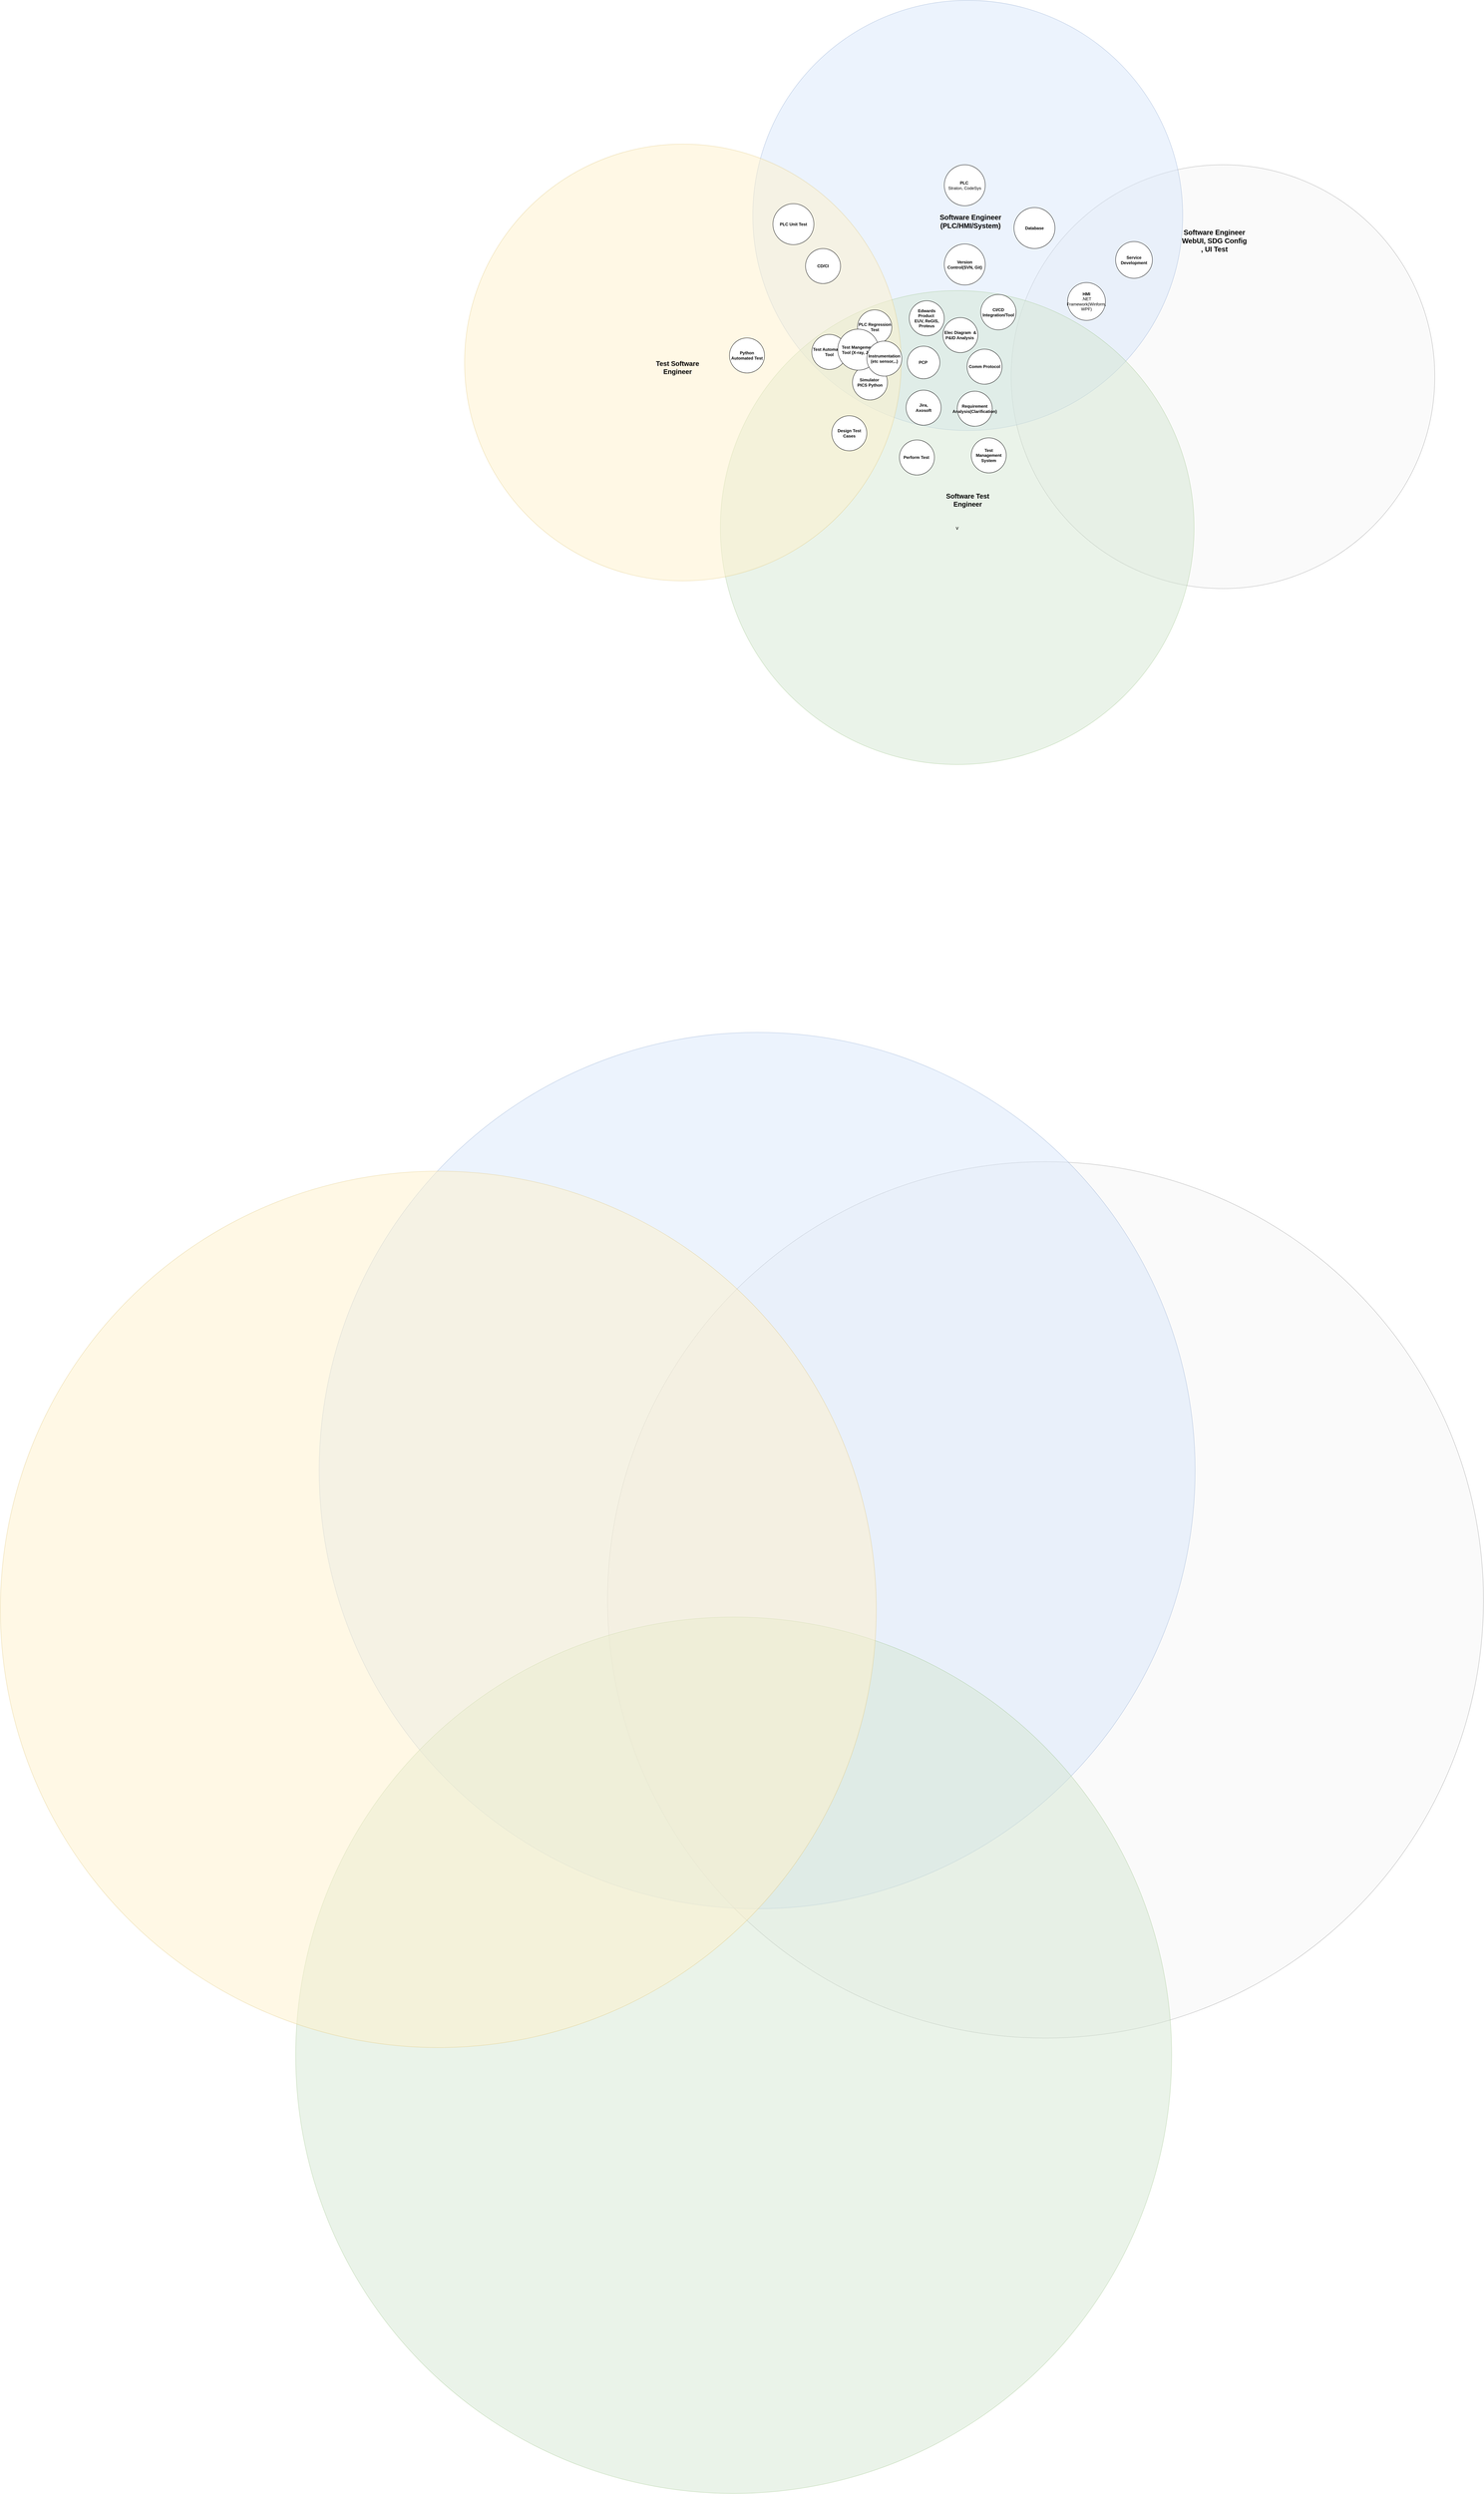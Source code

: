 <mxfile version="21.6.3" type="github" pages="5">
  <diagram id="JAsVEXvXeCyUw9YGszkb" name="Venndiagram">
    <mxGraphModel grid="0" page="0" gridSize="10" guides="1" tooltips="1" connect="1" arrows="1" fold="1" pageScale="1" pageWidth="1169" pageHeight="827" math="0" shadow="0">
      <root>
        <mxCell id="0" />
        <mxCell id="1" parent="0" />
        <mxCell id="Y1OyC9jrGxGCxemS3HSf-1" value="" style="ellipse;whiteSpace=wrap;html=1;aspect=fixed;fontSize=15;opacity=50;fillColor=#f5f5f5;fontColor=#333333;strokeColor=#666666;" parent="1" vertex="1">
          <mxGeometry x="713" y="297" width="1209" height="1209" as="geometry" />
        </mxCell>
        <mxCell id="Y1OyC9jrGxGCxemS3HSf-2" value="" style="ellipse;whiteSpace=wrap;html=1;aspect=fixed;fontSize=15;opacity=50;fillColor=#dae8fc;strokeColor=#6c8ebf;" parent="1" vertex="1">
          <mxGeometry x="-24.5" y="-172" width="1227" height="1227" as="geometry" />
        </mxCell>
        <mxCell id="Y1OyC9jrGxGCxemS3HSf-3" value="Software Engineer&lt;br&gt;(PLC/HMI/System)" style="text;html=1;strokeColor=none;fillColor=none;align=center;verticalAlign=middle;whiteSpace=wrap;rounded=0;fontStyle=1;fontSize=20;" parent="1" vertex="1">
          <mxGeometry x="502" y="443" width="190" height="30" as="geometry" />
        </mxCell>
        <mxCell id="Y1OyC9jrGxGCxemS3HSf-4" value="&lt;b&gt;PLC&amp;nbsp;&lt;br&gt;&lt;/b&gt;Straton, CodeSys" style="ellipse;whiteSpace=wrap;html=1;aspect=fixed;" parent="1" vertex="1">
          <mxGeometry x="522" y="297" width="117" height="117" as="geometry" />
        </mxCell>
        <mxCell id="Y1OyC9jrGxGCxemS3HSf-5" value="&lt;b&gt;HMI&lt;/b&gt;&lt;br&gt;.NET Framework(Winform, WPF)" style="ellipse;whiteSpace=wrap;html=1;aspect=fixed;" parent="1" vertex="1">
          <mxGeometry x="874" y="633" width="108" height="108" as="geometry" />
        </mxCell>
        <mxCell id="Y1OyC9jrGxGCxemS3HSf-6" value="v" style="ellipse;whiteSpace=wrap;html=1;aspect=fixed;fontSize=15;opacity=50;fillColor=#d5e8d4;strokeColor=#82b366;" parent="1" vertex="1">
          <mxGeometry x="-117" y="656" width="1352" height="1352" as="geometry" />
        </mxCell>
        <mxCell id="Y1OyC9jrGxGCxemS3HSf-7" value="Software Test Engineer" style="text;html=1;strokeColor=none;fillColor=none;align=center;verticalAlign=middle;whiteSpace=wrap;rounded=0;fontStyle=1;fontSize=19;" parent="1" vertex="1">
          <mxGeometry x="494" y="1239" width="190" height="30" as="geometry" />
        </mxCell>
        <mxCell id="Y1OyC9jrGxGCxemS3HSf-8" value="" style="ellipse;whiteSpace=wrap;html=1;aspect=fixed;fontSize=15;opacity=50;fillColor=#fff2cc;strokeColor=#d6b656;" parent="1" vertex="1">
          <mxGeometry x="-847" y="238" width="1246" height="1246" as="geometry" />
        </mxCell>
        <mxCell id="Y1OyC9jrGxGCxemS3HSf-9" value="Software Engineer&lt;br&gt;WebUI, SDG Config , UI Test" style="text;html=1;strokeColor=none;fillColor=none;align=center;verticalAlign=middle;whiteSpace=wrap;rounded=0;fontStyle=1;fontSize=20;" parent="1" vertex="1">
          <mxGeometry x="1198" y="498" width="190" height="30" as="geometry" />
        </mxCell>
        <mxCell id="Y1OyC9jrGxGCxemS3HSf-10" value="&lt;b&gt;Simulator&amp;nbsp;&lt;br&gt;PICS Python&lt;br&gt;&lt;/b&gt;" style="ellipse;whiteSpace=wrap;html=1;aspect=fixed;" parent="1" vertex="1">
          <mxGeometry x="260" y="868" width="100" height="100" as="geometry" />
        </mxCell>
        <mxCell id="Y1OyC9jrGxGCxemS3HSf-11" value="Test Software Engineer" style="text;html=1;strokeColor=none;fillColor=none;align=center;verticalAlign=middle;whiteSpace=wrap;rounded=0;fontStyle=1;fontSize=19;" parent="1" vertex="1">
          <mxGeometry x="-334" y="861" width="190" height="30" as="geometry" />
        </mxCell>
        <mxCell id="Y1OyC9jrGxGCxemS3HSf-12" value="&lt;b&gt;Design Test Cases&lt;br&gt;&lt;/b&gt;" style="ellipse;whiteSpace=wrap;html=1;aspect=fixed;" parent="1" vertex="1">
          <mxGeometry x="201" y="1013" width="100" height="100" as="geometry" />
        </mxCell>
        <mxCell id="Y1OyC9jrGxGCxemS3HSf-13" value="&lt;b&gt;Edwards Product&amp;nbsp;&lt;br&gt;EUV, ReGIS, Proteus&lt;br&gt;&lt;/b&gt;" style="ellipse;whiteSpace=wrap;html=1;aspect=fixed;" parent="1" vertex="1">
          <mxGeometry x="422" y="685" width="100" height="100" as="geometry" />
        </mxCell>
        <mxCell id="Y1OyC9jrGxGCxemS3HSf-14" value="&lt;b&gt;PCP&amp;nbsp;&lt;br&gt;&lt;/b&gt;" style="ellipse;whiteSpace=wrap;html=1;aspect=fixed;" parent="1" vertex="1">
          <mxGeometry x="416.5" y="814.5" width="93" height="93" as="geometry" />
        </mxCell>
        <mxCell id="Y1OyC9jrGxGCxemS3HSf-15" value="&lt;b&gt;Comm Protocol&lt;br&gt;&lt;/b&gt;" style="ellipse;whiteSpace=wrap;html=1;aspect=fixed;" parent="1" vertex="1">
          <mxGeometry x="587" y="823" width="100" height="100" as="geometry" />
        </mxCell>
        <mxCell id="Y1OyC9jrGxGCxemS3HSf-16" value="&lt;b&gt;Python Automated Test&lt;br&gt;&lt;/b&gt;" style="ellipse;whiteSpace=wrap;html=1;aspect=fixed;" parent="1" vertex="1">
          <mxGeometry x="-91" y="791" width="100" height="100" as="geometry" />
        </mxCell>
        <mxCell id="Y1OyC9jrGxGCxemS3HSf-17" value="&lt;b&gt;Jira, &lt;br&gt;Axosoft&lt;br&gt;&lt;/b&gt;" style="ellipse;whiteSpace=wrap;html=1;aspect=fixed;" parent="1" vertex="1">
          <mxGeometry x="413" y="940" width="100" height="100" as="geometry" />
        </mxCell>
        <mxCell id="Y1OyC9jrGxGCxemS3HSf-18" value="&lt;b&gt;Perform Test&amp;nbsp;&lt;br&gt;&lt;/b&gt;" style="ellipse;whiteSpace=wrap;html=1;aspect=fixed;" parent="1" vertex="1">
          <mxGeometry x="394" y="1082" width="100" height="100" as="geometry" />
        </mxCell>
        <mxCell id="Y1OyC9jrGxGCxemS3HSf-19" value="&lt;b&gt;Test Management System&lt;br&gt;&lt;/b&gt;" style="ellipse;whiteSpace=wrap;html=1;aspect=fixed;" parent="1" vertex="1">
          <mxGeometry x="599" y="1076" width="100" height="100" as="geometry" />
        </mxCell>
        <mxCell id="Y1OyC9jrGxGCxemS3HSf-20" value="&lt;b&gt;CD/CI&lt;br&gt;&lt;/b&gt;" style="ellipse;whiteSpace=wrap;html=1;aspect=fixed;" parent="1" vertex="1">
          <mxGeometry x="126" y="536" width="100" height="100" as="geometry" />
        </mxCell>
        <mxCell id="mV8htEf8RmMbbBuftl9X-1" value="&lt;b&gt;Elec Diagram&amp;nbsp; &amp;amp; P&amp;amp;ID Analysis&amp;nbsp;&lt;br&gt;&lt;/b&gt;" style="ellipse;whiteSpace=wrap;html=1;aspect=fixed;" vertex="1" parent="1">
          <mxGeometry x="518" y="733" width="100" height="100" as="geometry" />
        </mxCell>
        <mxCell id="mV8htEf8RmMbbBuftl9X-2" value="&lt;b&gt;Test Automation Tool&lt;br&gt;&lt;/b&gt;" style="ellipse;whiteSpace=wrap;html=1;aspect=fixed;" vertex="1" parent="1">
          <mxGeometry x="144" y="781" width="100" height="100" as="geometry" />
        </mxCell>
        <mxCell id="mV8htEf8RmMbbBuftl9X-3" value="&lt;b&gt;Service Development&lt;/b&gt;" style="ellipse;whiteSpace=wrap;html=1;aspect=fixed;" vertex="1" parent="1">
          <mxGeometry x="1011" y="516" width="105" height="105" as="geometry" />
        </mxCell>
        <mxCell id="mV8htEf8RmMbbBuftl9X-10" value="" style="ellipse;whiteSpace=wrap;html=1;aspect=fixed;fontSize=15;opacity=50;fillColor=#f5f5f5;fontColor=#333333;strokeColor=#666666;perimeterSpacing=0;" vertex="1" parent="1">
          <mxGeometry x="-439" y="3141" width="2500" height="2500" as="geometry" />
        </mxCell>
        <mxCell id="mV8htEf8RmMbbBuftl9X-11" value="" style="ellipse;whiteSpace=wrap;html=1;aspect=fixed;fontSize=15;opacity=50;fillColor=#dae8fc;strokeColor=#6c8ebf;perimeterSpacing=0;" vertex="1" parent="1">
          <mxGeometry x="-1262" y="2772" width="2500" height="2500" as="geometry" />
        </mxCell>
        <mxCell id="mV8htEf8RmMbbBuftl9X-12" value="" style="ellipse;whiteSpace=wrap;html=1;aspect=fixed;fontSize=15;opacity=50;fillColor=#d5e8d4;strokeColor=#82b366;perimeterSpacing=0;" vertex="1" parent="1">
          <mxGeometry x="-1329" y="4440" width="2500" height="2500" as="geometry" />
        </mxCell>
        <mxCell id="mV8htEf8RmMbbBuftl9X-13" value="" style="ellipse;whiteSpace=wrap;html=1;aspect=fixed;fontSize=15;opacity=50;fillColor=#fff2cc;strokeColor=#d6b656;perimeterSpacing=0;" vertex="1" parent="1">
          <mxGeometry x="-2172" y="3168" width="2500" height="2500" as="geometry" />
        </mxCell>
        <mxCell id="mV8htEf8RmMbbBuftl9X-14" value="&lt;b&gt;PLC Unit Test&lt;/b&gt;" style="ellipse;whiteSpace=wrap;html=1;aspect=fixed;" vertex="1" parent="1">
          <mxGeometry x="33" y="408" width="117" height="117" as="geometry" />
        </mxCell>
        <mxCell id="mV8htEf8RmMbbBuftl9X-15" value="&lt;b&gt;PLC Regression Test&lt;/b&gt;" style="ellipse;whiteSpace=wrap;html=1;aspect=fixed;" vertex="1" parent="1">
          <mxGeometry x="274.5" y="711" width="98" height="98" as="geometry" />
        </mxCell>
        <mxCell id="mV8htEf8RmMbbBuftl9X-16" value="&lt;b&gt;Database&lt;/b&gt;" style="ellipse;whiteSpace=wrap;html=1;aspect=fixed;" vertex="1" parent="1">
          <mxGeometry x="721" y="419" width="117" height="117" as="geometry" />
        </mxCell>
        <mxCell id="mV8htEf8RmMbbBuftl9X-17" value="&lt;b&gt;Version Control(SVN, Git)&lt;/b&gt;" style="ellipse;whiteSpace=wrap;html=1;aspect=fixed;" vertex="1" parent="1">
          <mxGeometry x="522" y="523" width="117" height="117" as="geometry" />
        </mxCell>
        <mxCell id="mV8htEf8RmMbbBuftl9X-18" value="&lt;b&gt;Test Mangement Tool (X-ray, Jira)&lt;/b&gt;" style="ellipse;whiteSpace=wrap;html=1;aspect=fixed;" vertex="1" parent="1">
          <mxGeometry x="218" y="766" width="117" height="117" as="geometry" />
        </mxCell>
        <mxCell id="mV8htEf8RmMbbBuftl9X-19" value="&lt;b&gt;CI/CD Integration/Tool&lt;/b&gt;" style="ellipse;whiteSpace=wrap;html=1;aspect=fixed;" vertex="1" parent="1">
          <mxGeometry x="626" y="667" width="101" height="101" as="geometry" />
        </mxCell>
        <mxCell id="mV8htEf8RmMbbBuftl9X-20" value="&lt;b&gt;Requirement Analysis(Clarification)&lt;br&gt;&lt;/b&gt;" style="ellipse;whiteSpace=wrap;html=1;aspect=fixed;" vertex="1" parent="1">
          <mxGeometry x="559" y="943" width="100" height="100" as="geometry" />
        </mxCell>
        <mxCell id="mV8htEf8RmMbbBuftl9X-21" value="&lt;b&gt;Instrumentation&lt;br&gt;(etc sensor,..)&lt;br&gt;&lt;/b&gt;" style="ellipse;whiteSpace=wrap;html=1;aspect=fixed;" vertex="1" parent="1">
          <mxGeometry x="301" y="800" width="100" height="100" as="geometry" />
        </mxCell>
      </root>
    </mxGraphModel>
  </diagram>
  <diagram name="PLC/HMI" id="mbD082O4aDs1qW4YhOnj">
    <mxGraphModel grid="0" page="1" gridSize="10" guides="1" tooltips="1" connect="1" arrows="1" fold="1" pageScale="1" pageWidth="1169" pageHeight="827" background="none" math="0" shadow="0">
      <root>
        <mxCell id="0" />
        <mxCell id="1" parent="0" />
        <mxCell id="-gtcrthmAF69Ne23EJEY-32" style="edgeStyle=orthogonalEdgeStyle;rounded=1;orthogonalLoop=1;jettySize=auto;html=1;" parent="1" source="pczFZz5B9ws-jRuNOwId-1" target="pczFZz5B9ws-jRuNOwId-2" edge="1">
          <mxGeometry relative="1" as="geometry" />
        </mxCell>
        <mxCell id="pczFZz5B9ws-jRuNOwId-1" value="Basic PLC Engineering&lt;br style=&quot;font-size: 9px;&quot;&gt;(ST, Ladder, FB)&amp;nbsp;" style="rounded=1;whiteSpace=wrap;html=1;fillColor=#dae8fc;strokeColor=#6c8ebf;fontSize=9;" parent="1" vertex="1">
          <mxGeometry x="87.5" y="273" width="107" height="40" as="geometry" />
        </mxCell>
        <mxCell id="-gtcrthmAF69Ne23EJEY-34" style="edgeStyle=orthogonalEdgeStyle;rounded=1;orthogonalLoop=1;jettySize=auto;html=1;entryX=0;entryY=0.5;entryDx=0;entryDy=0;" parent="1" source="pczFZz5B9ws-jRuNOwId-2" target="-gtcrthmAF69Ne23EJEY-33" edge="1">
          <mxGeometry relative="1" as="geometry" />
        </mxCell>
        <mxCell id="6lcA9zGiFFs81MH7TtRm-24" style="edgeStyle=orthogonalEdgeStyle;rounded=1;orthogonalLoop=1;jettySize=auto;html=1;entryX=0;entryY=0.5;entryDx=0;entryDy=0;" parent="1" source="pczFZz5B9ws-jRuNOwId-2" edge="1">
          <mxGeometry relative="1" as="geometry">
            <Array as="points">
              <mxPoint x="320" y="347" />
            </Array>
            <mxPoint x="385" y="347" as="targetPoint" />
          </mxGeometry>
        </mxCell>
        <mxCell id="tjuJ6RXLyMdY7Y_o4DAN-2" style="edgeStyle=orthogonalEdgeStyle;rounded=0;orthogonalLoop=1;jettySize=auto;html=1;entryX=0;entryY=0.5;entryDx=0;entryDy=0;" edge="1" parent="1" source="pczFZz5B9ws-jRuNOwId-2" target="tjuJ6RXLyMdY7Y_o4DAN-1">
          <mxGeometry relative="1" as="geometry">
            <Array as="points">
              <mxPoint x="320" y="403" />
            </Array>
          </mxGeometry>
        </mxCell>
        <mxCell id="pczFZz5B9ws-jRuNOwId-2" value="Modular PLC Engieeing&amp;nbsp;&lt;br style=&quot;font-size: 8px;&quot;&gt;(OOP, Inferfaces, Modular)" style="rounded=1;whiteSpace=wrap;html=1;fontSize=8;" parent="1" vertex="1">
          <mxGeometry x="265" y="266" width="110" height="54" as="geometry" />
        </mxCell>
        <mxCell id="-gtcrthmAF69Ne23EJEY-47" style="edgeStyle=orthogonalEdgeStyle;rounded=1;orthogonalLoop=1;jettySize=auto;html=1;entryX=0;entryY=0.5;entryDx=0;entryDy=0;" parent="1" source="pczFZz5B9ws-jRuNOwId-8" target="vUMeZWNOgmTMra4HiWWC-19" edge="1">
          <mxGeometry relative="1" as="geometry">
            <mxPoint x="306" y="947" as="targetPoint" />
          </mxGeometry>
        </mxCell>
        <mxCell id="pczFZz5B9ws-jRuNOwId-8" value="Basic CodeSys Visualization" style="rounded=1;whiteSpace=wrap;html=1;fontSize=10;" parent="1" vertex="1">
          <mxGeometry x="82" y="918" width="105" height="31" as="geometry" />
        </mxCell>
        <mxCell id="6lcA9zGiFFs81MH7TtRm-2" style="edgeStyle=orthogonalEdgeStyle;rounded=1;orthogonalLoop=1;jettySize=auto;html=1;exitX=1;exitY=0.25;exitDx=0;exitDy=0;" parent="1" source="pczFZz5B9ws-jRuNOwId-10" target="6lcA9zGiFFs81MH7TtRm-1" edge="1">
          <mxGeometry relative="1" as="geometry" />
        </mxCell>
        <mxCell id="6lcA9zGiFFs81MH7TtRm-11" style="edgeStyle=orthogonalEdgeStyle;rounded=1;orthogonalLoop=1;jettySize=auto;html=1;entryX=0;entryY=0.5;entryDx=0;entryDy=0;exitX=1;exitY=0.75;exitDx=0;exitDy=0;" parent="1" source="pczFZz5B9ws-jRuNOwId-10" target="6lcA9zGiFFs81MH7TtRm-10" edge="1">
          <mxGeometry relative="1" as="geometry">
            <Array as="points">
              <mxPoint x="220.37" y="698" />
            </Array>
          </mxGeometry>
        </mxCell>
        <mxCell id="pczFZz5B9ws-jRuNOwId-10" value="Basic Comm. Protocol&amp;nbsp;&lt;br style=&quot;font-size: 10px;&quot;&gt;(Modbus RTU /TCP)" style="rounded=1;whiteSpace=wrap;html=1;fontSize=10;" parent="1" vertex="1">
          <mxGeometry x="104" y="627" width="116.75" height="72" as="geometry" />
        </mxCell>
        <mxCell id="pczFZz5B9ws-jRuNOwId-19" value="PLC/HMI Software Engineer" style="text;html=1;strokeColor=none;fillColor=none;align=left;verticalAlign=middle;whiteSpace=wrap;rounded=1;fontStyle=1;fontSize=20;" parent="1" vertex="1">
          <mxGeometry x="26" y="18" width="375" height="30" as="geometry" />
        </mxCell>
        <mxCell id="-gtcrthmAF69Ne23EJEY-33" value="Advanced PLC Engieeing&amp;nbsp;&lt;br style=&quot;font-size: 8px;&quot;&gt;(Design Patten, Archtecture design)" style="rounded=1;whiteSpace=wrap;html=1;fontSize=8;" parent="1" vertex="1">
          <mxGeometry x="648" y="264" width="110" height="58" as="geometry" />
        </mxCell>
        <mxCell id="-gtcrthmAF69Ne23EJEY-37" value="" style="shape=flexArrow;endArrow=classic;html=1;rounded=1;fillColor=#fff2cc;strokeColor=#d6b656;" parent="1" edge="1">
          <mxGeometry width="50" height="50" relative="1" as="geometry">
            <mxPoint x="85.5" y="114.5" as="sourcePoint" />
            <mxPoint x="392.5" y="114.79" as="targetPoint" />
          </mxGeometry>
        </mxCell>
        <mxCell id="-gtcrthmAF69Ne23EJEY-38" value="Engineer" style="shape=umlActor;verticalLabelPosition=bottom;verticalAlign=top;html=1;outlineConnect=0;rounded=1;" parent="1" vertex="1">
          <mxGeometry x="44" y="85" width="30" height="60" as="geometry" />
        </mxCell>
        <mxCell id="-gtcrthmAF69Ne23EJEY-39" value="" style="shape=flexArrow;endArrow=classic;html=1;rounded=1;fillColor=#dae8fc;strokeColor=#6c8ebf;" parent="1" edge="1">
          <mxGeometry width="50" height="50" relative="1" as="geometry">
            <mxPoint x="425.5" y="114.71" as="sourcePoint" />
            <mxPoint x="665.5" y="114.71" as="targetPoint" />
          </mxGeometry>
        </mxCell>
        <mxCell id="-gtcrthmAF69Ne23EJEY-40" value="Senior" style="shape=umlActor;verticalLabelPosition=bottom;verticalAlign=top;html=1;outlineConnect=0;rounded=1;fillColor=#fff2cc;strokeColor=#d6b656;" parent="1" vertex="1">
          <mxGeometry x="392.5" y="85" width="30" height="60" as="geometry" />
        </mxCell>
        <mxCell id="-gtcrthmAF69Ne23EJEY-41" value="" style="shape=flexArrow;endArrow=classic;html=1;rounded=1;fillColor=#d5e8d4;strokeColor=#82b366;" parent="1" edge="1">
          <mxGeometry width="50" height="50" relative="1" as="geometry">
            <mxPoint x="734" y="105" as="sourcePoint" />
            <mxPoint x="994" y="85" as="targetPoint" />
            <Array as="points">
              <mxPoint x="814" y="85" />
            </Array>
          </mxGeometry>
        </mxCell>
        <mxCell id="-gtcrthmAF69Ne23EJEY-42" value="Technologist" style="shape=umlActor;verticalLabelPosition=bottom;verticalAlign=top;html=1;outlineConnect=0;rounded=1;fillColor=#d5e8d4;strokeColor=#82b366;" parent="1" vertex="1">
          <mxGeometry x="1010" y="48" width="30" height="60" as="geometry" />
        </mxCell>
        <mxCell id="-gtcrthmAF69Ne23EJEY-43" value="Lead" style="shape=umlActor;verticalLabelPosition=bottom;verticalAlign=top;html=1;outlineConnect=0;rounded=1;fillColor=#dae8fc;strokeColor=#6c8ebf;" parent="1" vertex="1">
          <mxGeometry x="694" y="85" width="30" height="60" as="geometry" />
        </mxCell>
        <mxCell id="-gtcrthmAF69Ne23EJEY-44" value="Project/Technical Manager" style="shape=umlActor;verticalLabelPosition=bottom;verticalAlign=top;html=1;outlineConnect=0;rounded=1;fillColor=#d5e8d4;strokeColor=#82b366;" parent="1" vertex="1">
          <mxGeometry x="1004" y="155" width="30" height="60" as="geometry" />
        </mxCell>
        <mxCell id="-gtcrthmAF69Ne23EJEY-46" value="" style="shape=flexArrow;endArrow=classic;html=1;rounded=1;fillColor=#d5e8d4;strokeColor=#82b366;" parent="1" edge="1">
          <mxGeometry width="50" height="50" relative="1" as="geometry">
            <mxPoint x="737" y="145" as="sourcePoint" />
            <mxPoint x="994" y="175" as="targetPoint" />
            <Array as="points">
              <mxPoint x="824" y="175" />
            </Array>
          </mxGeometry>
        </mxCell>
        <mxCell id="-gtcrthmAF69Ne23EJEY-54" style="edgeStyle=orthogonalEdgeStyle;rounded=1;orthogonalLoop=1;jettySize=auto;html=1;entryX=0;entryY=0.5;entryDx=0;entryDy=0;" parent="1" source="-gtcrthmAF69Ne23EJEY-50" target="-gtcrthmAF69Ne23EJEY-53" edge="1">
          <mxGeometry relative="1" as="geometry" />
        </mxCell>
        <mxCell id="-gtcrthmAF69Ne23EJEY-50" value="Basic Test Software&amp;nbsp;&lt;br&gt;(PICS , Python)" style="rounded=1;whiteSpace=wrap;html=1;fontSize=9;" parent="1" vertex="1">
          <mxGeometry x="51.25" y="1244" width="98.5" height="39" as="geometry" />
        </mxCell>
        <mxCell id="-gtcrthmAF69Ne23EJEY-58" style="edgeStyle=orthogonalEdgeStyle;rounded=1;orthogonalLoop=1;jettySize=auto;html=1;entryX=0;entryY=0.5;entryDx=0;entryDy=0;" parent="1" source="-gtcrthmAF69Ne23EJEY-52" target="-gtcrthmAF69Ne23EJEY-57" edge="1">
          <mxGeometry relative="1" as="geometry" />
        </mxCell>
        <mxCell id="-gtcrthmAF69Ne23EJEY-52" value="Basic skill of &lt;br&gt;svn , git" style="rounded=1;whiteSpace=wrap;html=1;fontSize=10;" parent="1" vertex="1">
          <mxGeometry x="42" y="1436" width="92" height="31" as="geometry" />
        </mxCell>
        <mxCell id="6lcA9zGiFFs81MH7TtRm-20" style="edgeStyle=orthogonalEdgeStyle;rounded=1;orthogonalLoop=1;jettySize=auto;html=1;" parent="1" source="-gtcrthmAF69Ne23EJEY-53" target="6lcA9zGiFFs81MH7TtRm-19" edge="1">
          <mxGeometry relative="1" as="geometry" />
        </mxCell>
        <mxCell id="-gtcrthmAF69Ne23EJEY-53" value="Intermidiate &lt;br&gt;Test Software&amp;nbsp;" style="rounded=1;whiteSpace=wrap;html=1;fontSize=9;" parent="1" vertex="1">
          <mxGeometry x="415" y="1244" width="81" height="37" as="geometry" />
        </mxCell>
        <mxCell id="-gtcrthmAF69Ne23EJEY-67" style="edgeStyle=orthogonalEdgeStyle;rounded=1;orthogonalLoop=1;jettySize=auto;html=1;entryX=0;entryY=0.5;entryDx=0;entryDy=0;" parent="1" source="-gtcrthmAF69Ne23EJEY-56" target="-gtcrthmAF69Ne23EJEY-65" edge="1">
          <mxGeometry relative="1" as="geometry" />
        </mxCell>
        <mxCell id="-gtcrthmAF69Ne23EJEY-68" style="edgeStyle=orthogonalEdgeStyle;rounded=1;orthogonalLoop=1;jettySize=auto;html=1;entryX=0;entryY=0.5;entryDx=0;entryDy=0;" parent="1" source="-gtcrthmAF69Ne23EJEY-56" target="-gtcrthmAF69Ne23EJEY-64" edge="1">
          <mxGeometry relative="1" as="geometry" />
        </mxCell>
        <mxCell id="-gtcrthmAF69Ne23EJEY-56" value="Automation Test" style="rounded=1;whiteSpace=wrap;html=1;fontSize=10;" parent="1" vertex="1">
          <mxGeometry x="270.5" y="1333" width="89" height="31" as="geometry" />
        </mxCell>
        <mxCell id="-gtcrthmAF69Ne23EJEY-61" style="edgeStyle=orthogonalEdgeStyle;rounded=1;orthogonalLoop=1;jettySize=auto;html=1;" parent="1" source="-gtcrthmAF69Ne23EJEY-57" target="-gtcrthmAF69Ne23EJEY-60" edge="1">
          <mxGeometry relative="1" as="geometry" />
        </mxCell>
        <mxCell id="-gtcrthmAF69Ne23EJEY-57" value="Advance Skill of svn, git" style="rounded=1;whiteSpace=wrap;html=1;fontSize=10;" parent="1" vertex="1">
          <mxGeometry x="393" y="1436" width="92" height="31" as="geometry" />
        </mxCell>
        <mxCell id="-gtcrthmAF69Ne23EJEY-60" value="Adv Skill of DevOps (CD/CI)&amp;nbsp;" style="rounded=1;whiteSpace=wrap;html=1;fontSize=10;" parent="1" vertex="1">
          <mxGeometry x="577.5" y="1426.5" width="92" height="50" as="geometry" />
        </mxCell>
        <mxCell id="-gtcrthmAF69Ne23EJEY-70" style="edgeStyle=orthogonalEdgeStyle;rounded=1;orthogonalLoop=1;jettySize=auto;html=1;" parent="1" source="-gtcrthmAF69Ne23EJEY-64" edge="1">
          <mxGeometry relative="1" as="geometry">
            <mxPoint x="645.5" y="1425" as="targetPoint" />
            <Array as="points">
              <mxPoint x="645.5" y="1317" />
            </Array>
          </mxGeometry>
        </mxCell>
        <mxCell id="-gtcrthmAF69Ne23EJEY-64" value="CodeSys Test Script" style="rounded=1;whiteSpace=wrap;html=1;fontSize=10;" parent="1" vertex="1">
          <mxGeometry x="407" y="1302" width="89" height="31" as="geometry" />
        </mxCell>
        <mxCell id="-gtcrthmAF69Ne23EJEY-69" style="edgeStyle=orthogonalEdgeStyle;rounded=1;orthogonalLoop=1;jettySize=auto;html=1;" parent="1" source="-gtcrthmAF69Ne23EJEY-65" target="-gtcrthmAF69Ne23EJEY-60" edge="1">
          <mxGeometry relative="1" as="geometry">
            <Array as="points">
              <mxPoint x="604.5" y="1385" />
            </Array>
          </mxGeometry>
        </mxCell>
        <mxCell id="-gtcrthmAF69Ne23EJEY-65" value="Python Test Script" style="rounded=1;whiteSpace=wrap;html=1;fontSize=10;" parent="1" vertex="1">
          <mxGeometry x="411.25" y="1369" width="89" height="31" as="geometry" />
        </mxCell>
        <mxCell id="tjuJ6RXLyMdY7Y_o4DAN-3" style="edgeStyle=orthogonalEdgeStyle;rounded=0;orthogonalLoop=1;jettySize=auto;html=1;entryX=0.002;entryY=0.179;entryDx=0;entryDy=0;entryPerimeter=0;" edge="1" parent="1" source="6lcA9zGiFFs81MH7TtRm-1" target="6lcA9zGiFFs81MH7TtRm-12">
          <mxGeometry relative="1" as="geometry" />
        </mxCell>
        <mxCell id="6lcA9zGiFFs81MH7TtRm-1" value="Comm. Protocol&amp;nbsp;&lt;br style=&quot;font-size: 10px;&quot;&gt;(OPC UA, Gem/Sec, MQTT)" style="rounded=1;whiteSpace=wrap;html=1;fontSize=10;" parent="1" vertex="1">
          <mxGeometry x="332.06" y="624" width="135.62" height="42" as="geometry" />
        </mxCell>
        <mxCell id="6lcA9zGiFFs81MH7TtRm-5" style="edgeStyle=orthogonalEdgeStyle;rounded=1;orthogonalLoop=1;jettySize=auto;html=1;entryX=0;entryY=0.5;entryDx=0;entryDy=0;" parent="1" source="6lcA9zGiFFs81MH7TtRm-3" target="6lcA9zGiFFs81MH7TtRm-4" edge="1">
          <mxGeometry relative="1" as="geometry" />
        </mxCell>
        <mxCell id="6lcA9zGiFFs81MH7TtRm-3" value="Project Management Tool (User)" style="rounded=1;whiteSpace=wrap;html=1;fontSize=10;" parent="1" vertex="1">
          <mxGeometry x="55" y="1744" width="117" height="42" as="geometry" />
        </mxCell>
        <mxCell id="6lcA9zGiFFs81MH7TtRm-7" style="edgeStyle=orthogonalEdgeStyle;rounded=1;orthogonalLoop=1;jettySize=auto;html=1;" parent="1" source="6lcA9zGiFFs81MH7TtRm-4" target="6lcA9zGiFFs81MH7TtRm-6" edge="1">
          <mxGeometry relative="1" as="geometry" />
        </mxCell>
        <mxCell id="tjuJ6RXLyMdY7Y_o4DAN-16" value="" style="edgeStyle=orthogonalEdgeStyle;rounded=0;orthogonalLoop=1;jettySize=auto;html=1;entryX=0.5;entryY=0;entryDx=0;entryDy=0;" edge="1" parent="1" source="6lcA9zGiFFs81MH7TtRm-4" target="tjuJ6RXLyMdY7Y_o4DAN-17">
          <mxGeometry relative="1" as="geometry">
            <mxPoint x="469.5" y="1857" as="targetPoint" />
          </mxGeometry>
        </mxCell>
        <mxCell id="6lcA9zGiFFs81MH7TtRm-4" value="Basic Project Management Skill" style="rounded=1;whiteSpace=wrap;html=1;fontSize=10;" parent="1" vertex="1">
          <mxGeometry x="411" y="1744" width="117" height="42" as="geometry" />
        </mxCell>
        <mxCell id="tjuJ6RXLyMdY7Y_o4DAN-20" value="" style="edgeStyle=orthogonalEdgeStyle;rounded=0;orthogonalLoop=1;jettySize=auto;html=1;" edge="1" parent="1" source="6lcA9zGiFFs81MH7TtRm-6" target="tjuJ6RXLyMdY7Y_o4DAN-19">
          <mxGeometry relative="1" as="geometry" />
        </mxCell>
        <mxCell id="6lcA9zGiFFs81MH7TtRm-6" value="Adv Project Management Skill" style="rounded=1;whiteSpace=wrap;html=1;fontSize=10;" parent="1" vertex="1">
          <mxGeometry x="798.25" y="1744" width="117" height="42" as="geometry" />
        </mxCell>
        <mxCell id="tjuJ6RXLyMdY7Y_o4DAN-4" style="edgeStyle=orthogonalEdgeStyle;rounded=0;orthogonalLoop=1;jettySize=auto;html=1;entryX=-0.022;entryY=0.809;entryDx=0;entryDy=0;entryPerimeter=0;" edge="1" parent="1" source="6lcA9zGiFFs81MH7TtRm-10" target="6lcA9zGiFFs81MH7TtRm-12">
          <mxGeometry relative="1" as="geometry" />
        </mxCell>
        <mxCell id="6lcA9zGiFFs81MH7TtRm-10" value="Industrial Comm. Protocol&amp;nbsp;&lt;br style=&quot;font-size: 10px;&quot;&gt;(EtherCAT, Fieldbus)" style="rounded=1;whiteSpace=wrap;html=1;fontSize=10;" parent="1" vertex="1">
          <mxGeometry x="329.75" y="674" width="138.62" height="48" as="geometry" />
        </mxCell>
        <mxCell id="6lcA9zGiFFs81MH7TtRm-12" value="Web Protocol API&lt;br&gt;(Rest API, Markup)" style="rounded=1;whiteSpace=wrap;html=1;fontSize=10;" parent="1" vertex="1">
          <mxGeometry x="604" y="630" width="117" height="84" as="geometry" />
        </mxCell>
        <mxCell id="6lcA9zGiFFs81MH7TtRm-19" value="Advacned Test Script(cli,shell,etc)" style="rounded=1;whiteSpace=wrap;html=1;fontSize=9;" parent="1" vertex="1">
          <mxGeometry x="647" y="1244" width="100.5" height="37" as="geometry" />
        </mxCell>
        <mxCell id="6lcA9zGiFFs81MH7TtRm-23" value="Unit Test&lt;br&gt;/ Regression Test" style="rounded=1;whiteSpace=wrap;html=1;fontSize=8;" parent="1" vertex="1">
          <mxGeometry x="384.5" y="326" width="78" height="40" as="geometry" />
        </mxCell>
        <mxCell id="6lcA9zGiFFs81MH7TtRm-30" style="edgeStyle=orthogonalEdgeStyle;rounded=1;orthogonalLoop=1;jettySize=auto;html=1;" parent="1" source="6lcA9zGiFFs81MH7TtRm-27" target="6lcA9zGiFFs81MH7TtRm-29" edge="1">
          <mxGeometry relative="1" as="geometry" />
        </mxCell>
        <mxCell id="6lcA9zGiFFs81MH7TtRm-27" value="UML/SysML Modeling" style="rounded=1;whiteSpace=wrap;html=1;fontSize=8;" parent="1" vertex="1">
          <mxGeometry x="385" y="449" width="78" height="40" as="geometry" />
        </mxCell>
        <mxCell id="6lcA9zGiFFs81MH7TtRm-28" style="edgeStyle=orthogonalEdgeStyle;rounded=1;orthogonalLoop=1;jettySize=auto;html=1;entryX=0;entryY=0.5;entryDx=0;entryDy=0;exitX=0.5;exitY=1;exitDx=0;exitDy=0;" parent="1" source="pczFZz5B9ws-jRuNOwId-2" target="6lcA9zGiFFs81MH7TtRm-27" edge="1">
          <mxGeometry relative="1" as="geometry">
            <mxPoint x="284" y="416" as="sourcePoint" />
            <mxPoint x="356" y="443" as="targetPoint" />
            <Array as="points">
              <mxPoint x="320" y="469" />
            </Array>
          </mxGeometry>
        </mxCell>
        <mxCell id="6lcA9zGiFFs81MH7TtRm-29" value="MBSE" style="rounded=1;whiteSpace=wrap;html=1;fontSize=8;" parent="1" vertex="1">
          <mxGeometry x="664" y="449" width="78" height="40" as="geometry" />
        </mxCell>
        <mxCell id="vUMeZWNOgmTMra4HiWWC-1" value="" style="endArrow=none;dashed=1;html=1;rounded=1;" parent="1" edge="1">
          <mxGeometry width="50" height="50" relative="1" as="geometry">
            <mxPoint x="20" y="240" as="sourcePoint" />
            <mxPoint x="1130" y="240" as="targetPoint" />
          </mxGeometry>
        </mxCell>
        <mxCell id="vUMeZWNOgmTMra4HiWWC-4" value="PLC Engneering" style="text;html=1;strokeColor=none;fillColor=none;align=center;verticalAlign=middle;whiteSpace=wrap;rounded=1;" parent="1" vertex="1">
          <mxGeometry x="510" y="240" width="150" height="30" as="geometry" />
        </mxCell>
        <mxCell id="vUMeZWNOgmTMra4HiWWC-5" value="HMI Engineering" style="text;html=1;strokeColor=none;fillColor=none;align=center;verticalAlign=middle;whiteSpace=wrap;rounded=1;" parent="1" vertex="1">
          <mxGeometry x="478" y="847" width="150" height="30" as="geometry" />
        </mxCell>
        <mxCell id="vUMeZWNOgmTMra4HiWWC-7" value="" style="endArrow=none;dashed=1;html=1;rounded=1;" parent="1" edge="1">
          <mxGeometry width="50" height="50" relative="1" as="geometry">
            <mxPoint x="14" y="1163" as="sourcePoint" />
            <mxPoint x="1124" y="1163" as="targetPoint" />
          </mxGeometry>
        </mxCell>
        <mxCell id="vUMeZWNOgmTMra4HiWWC-8" value="Test / DevOps Engineering" style="text;html=1;strokeColor=none;fillColor=none;align=center;verticalAlign=middle;whiteSpace=wrap;rounded=1;" parent="1" vertex="1">
          <mxGeometry x="467" y="1163" width="150" height="30" as="geometry" />
        </mxCell>
        <mxCell id="vUMeZWNOgmTMra4HiWWC-9" value="Project Management Engineering" style="text;html=1;strokeColor=none;fillColor=none;align=center;verticalAlign=middle;whiteSpace=wrap;rounded=1;" parent="1" vertex="1">
          <mxGeometry x="392.5" y="1679" width="207" height="30" as="geometry" />
        </mxCell>
        <mxCell id="tjuJ6RXLyMdY7Y_o4DAN-9" style="edgeStyle=orthogonalEdgeStyle;rounded=0;orthogonalLoop=1;jettySize=auto;html=1;" edge="1" parent="1" source="vUMeZWNOgmTMra4HiWWC-14" target="jv0sRoJBJ7UMO08d6jO7-1">
          <mxGeometry relative="1" as="geometry" />
        </mxCell>
        <mxCell id="vUMeZWNOgmTMra4HiWWC-14" value="Windows Application&lt;br style=&quot;font-size: 9px;&quot;&gt;(.Net, Winform, WPF)" style="rounded=1;whiteSpace=wrap;html=1;fontSize=9;" parent="1" vertex="1">
          <mxGeometry x="330.5" y="990" width="110" height="40" as="geometry" />
        </mxCell>
        <mxCell id="vUMeZWNOgmTMra4HiWWC-15" value="Web Application&lt;br style=&quot;font-size: 9px;&quot;&gt;(MVVM, RestAPI)" style="rounded=1;whiteSpace=wrap;html=1;fontSize=9;" parent="1" vertex="1">
          <mxGeometry x="321.5" y="1104" width="120" height="40" as="geometry" />
        </mxCell>
        <mxCell id="vUMeZWNOgmTMra4HiWWC-16" value="Basic DB&amp;nbsp;&lt;br&gt;SQL Lite" style="rounded=1;whiteSpace=wrap;html=1;fontSize=9;" parent="1" vertex="1">
          <mxGeometry x="490.5" y="1104" width="70" height="40" as="geometry" />
        </mxCell>
        <mxCell id="vUMeZWNOgmTMra4HiWWC-17" style="edgeStyle=orthogonalEdgeStyle;rounded=1;orthogonalLoop=1;jettySize=auto;html=1;exitX=0.5;exitY=1;exitDx=0;exitDy=0;" parent="1" edge="1">
          <mxGeometry relative="1" as="geometry">
            <mxPoint x="484" y="953" as="sourcePoint" />
            <mxPoint x="484" y="953" as="targetPoint" />
          </mxGeometry>
        </mxCell>
        <mxCell id="vUMeZWNOgmTMra4HiWWC-19" value="Advanced Visualization/HMI" style="rounded=1;whiteSpace=wrap;html=1;fontSize=10;" parent="1" vertex="1">
          <mxGeometry x="331" y="918" width="105" height="31" as="geometry" />
        </mxCell>
        <mxCell id="7qebmBpE965AiDFIb1bB-3" style="edgeStyle=orthogonalEdgeStyle;rounded=0;orthogonalLoop=1;jettySize=auto;html=1;entryX=0;entryY=0.5;entryDx=0;entryDy=0;" parent="1" source="7qebmBpE965AiDFIb1bB-2" target="vUMeZWNOgmTMra4HiWWC-19" edge="1">
          <mxGeometry relative="1" as="geometry" />
        </mxCell>
        <mxCell id="7qebmBpE965AiDFIb1bB-2" value="Commercial HMI/SCADA (Proface,Zenon, M2I)" style="rounded=1;whiteSpace=wrap;html=1;fontSize=10;" parent="1" vertex="1">
          <mxGeometry x="79" y="973" width="105" height="43" as="geometry" />
        </mxCell>
        <mxCell id="jv0sRoJBJ7UMO08d6jO7-1" value="Installer &lt;br&gt;WIX&amp;nbsp;" style="rounded=1;whiteSpace=wrap;html=1;fontSize=9;" parent="1" vertex="1">
          <mxGeometry x="614" y="990" width="110" height="40" as="geometry" />
        </mxCell>
        <mxCell id="tjuJ6RXLyMdY7Y_o4DAN-1" value="PLC Hardware and Configuration Knowledge" style="rounded=1;whiteSpace=wrap;html=1;fontSize=8;" vertex="1" parent="1">
          <mxGeometry x="386" y="383" width="117" height="40" as="geometry" />
        </mxCell>
        <mxCell id="tjuJ6RXLyMdY7Y_o4DAN-10" style="edgeStyle=orthogonalEdgeStyle;rounded=0;orthogonalLoop=1;jettySize=auto;html=1;entryX=0;entryY=0.75;entryDx=0;entryDy=0;" edge="1" parent="1" source="tjuJ6RXLyMdY7Y_o4DAN-5" target="jv0sRoJBJ7UMO08d6jO7-1">
          <mxGeometry relative="1" as="geometry" />
        </mxCell>
        <mxCell id="tjuJ6RXLyMdY7Y_o4DAN-5" value="Windows Service or Library&lt;br&gt;(Modbus Switch Gateway)" style="rounded=1;whiteSpace=wrap;html=1;fontSize=9;" vertex="1" parent="1">
          <mxGeometry x="325.5" y="1050" width="120" height="40" as="geometry" />
        </mxCell>
        <mxCell id="tjuJ6RXLyMdY7Y_o4DAN-12" value="" style="endArrow=none;dashed=1;html=1;rounded=1;" edge="1" parent="1">
          <mxGeometry width="50" height="50" relative="1" as="geometry">
            <mxPoint x="25" y="512" as="sourcePoint" />
            <mxPoint x="1135" y="512" as="targetPoint" />
          </mxGeometry>
        </mxCell>
        <mxCell id="tjuJ6RXLyMdY7Y_o4DAN-13" value="Interface" style="text;html=1;strokeColor=none;fillColor=none;align=center;verticalAlign=middle;whiteSpace=wrap;rounded=1;" vertex="1" parent="1">
          <mxGeometry x="466" y="524" width="150" height="30" as="geometry" />
        </mxCell>
        <mxCell id="tjuJ6RXLyMdY7Y_o4DAN-17" value="Requirements Analysis and Documentation" style="rounded=1;whiteSpace=wrap;html=1;fontSize=10;" vertex="1" parent="1">
          <mxGeometry x="411.5" y="1838" width="117" height="42" as="geometry" />
        </mxCell>
        <mxCell id="tjuJ6RXLyMdY7Y_o4DAN-19" value="Project Management Methodologies (e.g., Agile, Waterfall)" style="whiteSpace=wrap;html=1;fontSize=10;rounded=1;" vertex="1" parent="1">
          <mxGeometry x="796.75" y="1833" width="120" height="60" as="geometry" />
        </mxCell>
      </root>
    </mxGraphModel>
  </diagram>
  <diagram id="KkkIr4eMumC8R5RvZW6O" name="SDG/UI">
    <mxGraphModel dx="1172" dy="684" grid="0" gridSize="10" guides="1" tooltips="1" connect="1" arrows="1" fold="1" page="1" pageScale="1" pageWidth="1169" pageHeight="827" math="0" shadow="0">
      <root>
        <mxCell id="0" />
        <mxCell id="1" parent="0" />
        <mxCell id="PoNch4vqBka4hzhyBWoA-1" value="Owen should be capable with ..." style="shape=umlActor;verticalLabelPosition=bottom;verticalAlign=top;html=1;outlineConnect=0;strokeColor=#d6b656;fillColor=#fff2cc;fontStyle=1" parent="1" vertex="1">
          <mxGeometry x="1779" y="201" width="30" height="60" as="geometry" />
        </mxCell>
        <mxCell id="PoNch4vqBka4hzhyBWoA-2" value="&lt;p style=&quot;margin-top: 0pt; margin-bottom: 0pt; margin-left: 0in; direction: ltr; unicode-bidi: embed; word-break: keep-all;&quot;&gt;Design Modbus Feed Engine &lt;span style=&quot;font-size: 10.5pt; font-family: Calibri; color: black;&quot;&gt;Mapfile&lt;/span&gt;&lt;span style=&quot;font-size:10.5pt;font-family:Calibri;mso-ascii-font-family:Calibri;&lt;br/&gt;mso-fareast-font-family:나눔바른고딕;mso-bidi-font-family:Calibri;color:black;&lt;br/&gt;mso-color-index:13;mso-font-kerning:12.0pt;language:en-US;font-weight:bold;&lt;br/&gt;mso-style-textfill-type:solid;mso-style-textfill-fill-themecolor:dark1;&lt;br/&gt;mso-style-textfill-fill-color:black;mso-style-textfill-fill-alpha:100.0%&quot;&gt; &lt;/span&gt;&lt;/p&gt;" style="rounded=1;whiteSpace=wrap;html=1;fillColor=#fff2cc;strokeColor=#d6b656;" parent="1" vertex="1">
          <mxGeometry x="1536.5" y="348" width="120" height="60" as="geometry" />
        </mxCell>
        <mxCell id="PoNch4vqBka4hzhyBWoA-3" value="&lt;p style=&quot;margin-top: 0pt; margin-bottom: 0pt; margin-left: 0in; direction: ltr; unicode-bidi: embed; word-break: keep-all;&quot;&gt;&amp;gt; 90%&lt;/p&gt;" style="rounded=1;whiteSpace=wrap;html=1;fillColor=#d5e8d4;strokeColor=#82b366;" parent="1" vertex="1">
          <mxGeometry x="1891" y="226" width="120" height="16" as="geometry" />
        </mxCell>
        <mxCell id="PoNch4vqBka4hzhyBWoA-4" value="&lt;p style=&quot;margin-top: 0pt; margin-bottom: 0pt; margin-left: 0in; direction: ltr; unicode-bidi: embed; word-break: keep-all;&quot;&gt;Manual End-to-End Test&lt;/p&gt;" style="rounded=1;whiteSpace=wrap;html=1;fillColor=#fad9d5;strokeColor=#ae4132;" parent="1" vertex="1">
          <mxGeometry x="1698" y="565" width="120" height="60" as="geometry" />
        </mxCell>
        <mxCell id="PoNch4vqBka4hzhyBWoA-5" value="&lt;p style=&quot;margin-top: 0pt; margin-bottom: 0pt; margin-left: 0in; direction: ltr; unicode-bidi: embed; word-break: keep-all;&quot;&gt;Manual Test&lt;/p&gt;&lt;p style=&quot;margin-top: 0pt; margin-bottom: 0pt; margin-left: 0in; direction: ltr; unicode-bidi: embed; word-break: keep-all;&quot;&gt;(Depending on test cases)&lt;/p&gt;" style="rounded=1;whiteSpace=wrap;html=1;fillColor=#fff2cc;strokeColor=#d6b656;" parent="1" vertex="1">
          <mxGeometry x="1698" y="495" width="120" height="60" as="geometry" />
        </mxCell>
        <mxCell id="PoNch4vqBka4hzhyBWoA-6" value="&lt;p style=&quot;margin-top: 0pt; margin-bottom: 0pt; margin-left: 0in; direction: ltr; unicode-bidi: embed; word-break: keep-all;&quot;&gt;Report Defects and debugs&lt;/p&gt;" style="rounded=1;whiteSpace=wrap;html=1;fillColor=#fad9d5;strokeColor=#ae4132;" parent="1" vertex="1">
          <mxGeometry x="1698" y="633" width="120" height="60" as="geometry" />
        </mxCell>
        <mxCell id="PoNch4vqBka4hzhyBWoA-7" value="&lt;p style=&quot;margin-top: 0pt; margin-bottom: 0pt; margin-left: 0in; direction: ltr; unicode-bidi: embed; word-break: keep-all;&quot;&gt;CI Setup folder strucuture&lt;/p&gt;&lt;p style=&quot;margin-top: 0pt; margin-bottom: 0pt; margin-left: 0in; direction: ltr; unicode-bidi: embed; word-break: keep-all;&quot;&gt;- repository&lt;/p&gt;" style="rounded=1;whiteSpace=wrap;html=1;fillColor=#fad9d5;strokeColor=#ae4132;" parent="1" vertex="1">
          <mxGeometry x="1898" y="347" width="120" height="60" as="geometry" />
        </mxCell>
        <mxCell id="PoNch4vqBka4hzhyBWoA-8" value="&lt;p style=&quot;margin-top: 0pt; margin-bottom: 0pt; margin-left: 0in; direction: ltr; unicode-bidi: embed; word-break: keep-all;&quot;&gt;Automated Test&amp;nbsp;&lt;/p&gt;&lt;p style=&quot;margin-top: 0pt; margin-bottom: 0pt; margin-left: 0in; direction: ltr; unicode-bidi: embed; word-break: keep-all;&quot;&gt;(local test mahcine)&lt;/p&gt;" style="rounded=1;whiteSpace=wrap;html=1;fillColor=#fad9d5;strokeColor=#ae4132;" parent="1" vertex="1">
          <mxGeometry x="1698" y="702" width="120" height="60" as="geometry" />
        </mxCell>
        <mxCell id="PoNch4vqBka4hzhyBWoA-9" value="Planning" style="text;html=1;strokeColor=none;fillColor=none;align=center;verticalAlign=middle;whiteSpace=wrap;rounded=0;fontColor=#393C56;" parent="1" vertex="1">
          <mxGeometry x="1404" y="310" width="60" height="30" as="geometry" />
        </mxCell>
        <mxCell id="PoNch4vqBka4hzhyBWoA-10" value="Implement" style="text;html=1;strokeColor=none;fillColor=none;align=center;verticalAlign=middle;whiteSpace=wrap;rounded=0;fontColor=#393C56;" parent="1" vertex="1">
          <mxGeometry x="1561.5" y="310" width="60" height="30" as="geometry" />
        </mxCell>
        <mxCell id="PoNch4vqBka4hzhyBWoA-11" value="Testing&lt;br&gt;(Verfication/Validation)&amp;nbsp;" style="text;html=1;strokeColor=none;fillColor=none;align=center;verticalAlign=middle;whiteSpace=wrap;rounded=0;fontColor=#393C56;" parent="1" vertex="1">
          <mxGeometry x="1684" y="310" width="178" height="30" as="geometry" />
        </mxCell>
        <mxCell id="PoNch4vqBka4hzhyBWoA-12" value="Deployment" style="text;html=1;strokeColor=none;fillColor=none;align=center;verticalAlign=middle;whiteSpace=wrap;rounded=0;fontColor=#393C56;" parent="1" vertex="1">
          <mxGeometry x="1878.5" y="310" width="159" height="30" as="geometry" />
        </mxCell>
        <mxCell id="PoNch4vqBka4hzhyBWoA-13" value="&lt;p style=&quot;margin-top: 0pt; margin-bottom: 0pt; margin-left: 0in; direction: ltr; unicode-bidi: embed; word-break: keep-all;&quot;&gt;Wirte test cases&amp;nbsp;&lt;/p&gt;" style="rounded=1;whiteSpace=wrap;html=1;fillColor=#f8cecc;strokeColor=#b85450;" parent="1" vertex="1">
          <mxGeometry x="1391" y="491" width="120" height="60" as="geometry" />
        </mxCell>
        <mxCell id="PoNch4vqBka4hzhyBWoA-14" value="&lt;p style=&quot;margin-top: 0pt; margin-bottom: 0pt; margin-left: 0in; direction: ltr; unicode-bidi: embed; word-break: keep-all;&quot;&gt;Wirte Requirments&lt;/p&gt;" style="rounded=1;whiteSpace=wrap;html=1;fillColor=#f8cecc;strokeColor=#b85450;" parent="1" vertex="1">
          <mxGeometry x="1391" y="348" width="120" height="60" as="geometry" />
        </mxCell>
        <mxCell id="PoNch4vqBka4hzhyBWoA-15" value="&lt;p style=&quot;margin-top: 0pt; margin-bottom: 0pt; margin-left: 0in; direction: ltr; unicode-bidi: embed; word-break: keep-all;&quot;&gt;Wirte automated test cases (javascript-TestCafe...)&lt;/p&gt;" style="rounded=1;whiteSpace=wrap;html=1;fillColor=#f8cecc;strokeColor=#b85450;" parent="1" vertex="1">
          <mxGeometry x="1536.5" y="697" width="120" height="60" as="geometry" />
        </mxCell>
        <mxCell id="PoNch4vqBka4hzhyBWoA-16" value="&lt;p style=&quot;margin-top: 0pt; margin-bottom: 0pt; margin-left: 0in; direction: ltr; unicode-bidi: embed; word-break: keep-all;&quot;&gt;Maintain software software version&lt;/p&gt;" style="rounded=1;whiteSpace=wrap;html=1;fillColor=#fad9d5;strokeColor=#ae4132;" parent="1" vertex="1">
          <mxGeometry x="2058" y="350" width="147" height="60" as="geometry" />
        </mxCell>
        <mxCell id="PoNch4vqBka4hzhyBWoA-17" value="Mainternance" style="text;html=1;strokeColor=none;fillColor=none;align=center;verticalAlign=middle;whiteSpace=wrap;rounded=0;fontColor=#393C56;" parent="1" vertex="1">
          <mxGeometry x="2068" y="307" width="136.5" height="30" as="geometry" />
        </mxCell>
        <mxCell id="PoNch4vqBka4hzhyBWoA-18" value="&lt;p style=&quot;margin-top: 0pt; margin-bottom: 0pt; margin-left: 0in; direction: ltr; unicode-bidi: embed; word-break: keep-all;&quot;&gt;Maintain configuration&lt;/p&gt;" style="rounded=1;whiteSpace=wrap;html=1;fillColor=#fad9d5;strokeColor=#ae4132;" parent="1" vertex="1">
          <mxGeometry x="2058" y="415" width="149" height="60" as="geometry" />
        </mxCell>
        <mxCell id="PoNch4vqBka4hzhyBWoA-19" value="&lt;p style=&quot;margin-top: 0pt; margin-bottom: 0pt; margin-left: 0in; direction: ltr; unicode-bidi: embed; word-break: keep-all;&quot;&gt;Maintain Test Cases&lt;/p&gt;" style="rounded=1;whiteSpace=wrap;html=1;fillColor=#fad9d5;strokeColor=#ae4132;" parent="1" vertex="1">
          <mxGeometry x="2058" y="481" width="148" height="60" as="geometry" />
        </mxCell>
        <mxCell id="PoNch4vqBka4hzhyBWoA-20" value="&lt;p style=&quot;margin-top: 0pt; margin-bottom: 0pt; margin-left: 0in; direction: ltr; unicode-bidi: embed; word-break: keep-all;&quot;&gt;CD Pipelines&lt;/p&gt;" style="rounded=1;whiteSpace=wrap;html=1;fillColor=#fad9d5;strokeColor=#ae4132;" parent="1" vertex="1">
          <mxGeometry x="1898" y="415" width="120" height="60" as="geometry" />
        </mxCell>
        <mxCell id="PoNch4vqBka4hzhyBWoA-21" value="&lt;p style=&quot;margin-top: 0pt; margin-bottom: 0pt; margin-left: 0in; direction: ltr; unicode-bidi: embed; word-break: keep-all;&quot;&gt;CD Pipelines&lt;/p&gt;&lt;p style=&quot;margin-top: 0pt; margin-bottom: 0pt; margin-left: 0in; direction: ltr; unicode-bidi: embed; word-break: keep-all;&quot;&gt;Automated test procedure&lt;/p&gt;&lt;p style=&quot;margin-top: 0pt; margin-bottom: 0pt; margin-left: 0in; direction: ltr; unicode-bidi: embed; word-break: keep-all;&quot;&gt;(VM env.)&lt;/p&gt;" style="rounded=1;whiteSpace=wrap;html=1;fillColor=#fad9d5;strokeColor=#ae4132;" parent="1" vertex="1">
          <mxGeometry x="1898" y="699" width="120" height="60" as="geometry" />
        </mxCell>
        <mxCell id="PoNch4vqBka4hzhyBWoA-22" value="&lt;p style=&quot;margin-top: 0pt; margin-bottom: 0pt; margin-left: 0in; direction: ltr; unicode-bidi: embed; word-break: keep-all;&quot;&gt;50%&lt;/p&gt;" style="rounded=1;whiteSpace=wrap;html=1;fillColor=#fff2cc;strokeColor=#d6b656;" parent="1" vertex="1">
          <mxGeometry x="1891" y="206" width="120" height="17" as="geometry" />
        </mxCell>
        <mxCell id="PoNch4vqBka4hzhyBWoA-23" value="&lt;p style=&quot;margin-top: 0pt; margin-bottom: 0pt; margin-left: 0in; direction: ltr; unicode-bidi: embed; word-break: keep-all;&quot;&gt;Layout Design for screen (handling layout.json)&lt;/p&gt;" style="rounded=1;whiteSpace=wrap;html=1;fillColor=#d5e8d4;strokeColor=#82b366;" parent="1" vertex="1">
          <mxGeometry x="1536.5" y="419" width="120" height="60" as="geometry" />
        </mxCell>
        <mxCell id="PoNch4vqBka4hzhyBWoA-24" value="&lt;p style=&quot;margin-top: 0pt; margin-bottom: 0pt; margin-left: 0in; direction: ltr; unicode-bidi: embed; word-break: keep-all;&quot;&gt;need to get training&amp;nbsp;&lt;/p&gt;" style="rounded=1;whiteSpace=wrap;html=1;fillColor=#f8cecc;strokeColor=#b85450;" parent="1" vertex="1">
          <mxGeometry x="1891" y="246" width="120" height="19" as="geometry" />
        </mxCell>
        <mxCell id="PoNch4vqBka4hzhyBWoA-25" value="" style="verticalLabelPosition=bottom;verticalAlign=top;html=1;shape=mxgraph.basic.star;strokeColor=#D0CEE2;fontColor=#1A1A1A;fillColor=#5D7F99;" parent="1" vertex="1">
          <mxGeometry x="1493" y="476" width="27" height="26" as="geometry" />
        </mxCell>
        <mxCell id="PoNch4vqBka4hzhyBWoA-26" value="" style="verticalLabelPosition=bottom;verticalAlign=top;html=1;shape=mxgraph.basic.star;strokeColor=#D0CEE2;fontColor=#1A1A1A;fillColor=#5D7F99;" parent="1" vertex="1">
          <mxGeometry x="1805" y="479" width="27" height="26" as="geometry" />
        </mxCell>
        <mxCell id="PoNch4vqBka4hzhyBWoA-27" value="" style="verticalLabelPosition=bottom;verticalAlign=top;html=1;shape=mxgraph.basic.star;strokeColor=#D0CEE2;fontColor=#1A1A1A;fillColor=#5D7F99;" parent="1" vertex="1">
          <mxGeometry x="1805" y="625" width="27" height="26" as="geometry" />
        </mxCell>
        <mxCell id="PoNch4vqBka4hzhyBWoA-28" value="" style="group" parent="1" vertex="1" connectable="0">
          <mxGeometry x="1623.5" y="678" width="60" height="30" as="geometry" />
        </mxCell>
        <mxCell id="PoNch4vqBka4hzhyBWoA-29" value="" style="verticalLabelPosition=bottom;verticalAlign=top;html=1;shape=mxgraph.basic.star;strokeColor=#b46504;fillColor=#fad7ac;" parent="PoNch4vqBka4hzhyBWoA-28" vertex="1">
          <mxGeometry x="17" y="2" width="27" height="26" as="geometry" />
        </mxCell>
        <mxCell id="PoNch4vqBka4hzhyBWoA-30" value="P2" style="text;html=1;strokeColor=none;fillColor=none;align=center;verticalAlign=middle;whiteSpace=wrap;rounded=0;fontColor=#1A1A1A;fontSize=5;" parent="PoNch4vqBka4hzhyBWoA-28" vertex="1">
          <mxGeometry width="60" height="30" as="geometry" />
        </mxCell>
        <mxCell id="PoNch4vqBka4hzhyBWoA-31" value="" style="group" parent="1" vertex="1" connectable="0">
          <mxGeometry x="1793" y="689" width="60" height="30" as="geometry" />
        </mxCell>
        <mxCell id="PoNch4vqBka4hzhyBWoA-32" value="" style="verticalLabelPosition=bottom;verticalAlign=top;html=1;shape=mxgraph.basic.star;strokeColor=#b46504;fillColor=#fad7ac;" parent="PoNch4vqBka4hzhyBWoA-31" vertex="1">
          <mxGeometry x="17" y="2" width="27" height="26" as="geometry" />
        </mxCell>
        <mxCell id="PoNch4vqBka4hzhyBWoA-33" value="P2" style="text;html=1;strokeColor=none;fillColor=none;align=center;verticalAlign=middle;whiteSpace=wrap;rounded=0;fontColor=#1A1A1A;fontSize=5;" parent="PoNch4vqBka4hzhyBWoA-31" vertex="1">
          <mxGeometry width="60" height="30" as="geometry" />
        </mxCell>
        <mxCell id="PoNch4vqBka4hzhyBWoA-34" value="" style="group" parent="1" vertex="1" connectable="0">
          <mxGeometry x="1476.5" y="334" width="60" height="30" as="geometry" />
        </mxCell>
        <mxCell id="PoNch4vqBka4hzhyBWoA-35" value="" style="verticalLabelPosition=bottom;verticalAlign=top;html=1;shape=mxgraph.basic.star;strokeColor=#b46504;fillColor=#fad7ac;" parent="PoNch4vqBka4hzhyBWoA-34" vertex="1">
          <mxGeometry x="17" y="2" width="27" height="26" as="geometry" />
        </mxCell>
        <mxCell id="PoNch4vqBka4hzhyBWoA-36" value="P2" style="text;html=1;strokeColor=none;fillColor=none;align=center;verticalAlign=middle;whiteSpace=wrap;rounded=0;fontColor=#1A1A1A;fontSize=5;" parent="PoNch4vqBka4hzhyBWoA-34" vertex="1">
          <mxGeometry width="60" height="30" as="geometry" />
        </mxCell>
        <mxCell id="PoNch4vqBka4hzhyBWoA-37" value="Current Status 23.Q2" style="text;html=1;strokeColor=none;fillColor=none;align=center;verticalAlign=middle;whiteSpace=wrap;rounded=0;fontColor=#1A1A1A;" parent="1" vertex="1">
          <mxGeometry x="1886" y="176" width="135" height="30" as="geometry" />
        </mxCell>
        <mxCell id="PoNch4vqBka4hzhyBWoA-38" value="" style="endArrow=none;dashed=1;html=1;rounded=0;strokeColor=#736CA8;fontColor=#1A1A1A;" parent="1" edge="1">
          <mxGeometry width="50" height="50" relative="1" as="geometry">
            <mxPoint x="1527" y="324" as="sourcePoint" />
            <mxPoint x="1526" y="783" as="targetPoint" />
          </mxGeometry>
        </mxCell>
        <mxCell id="PoNch4vqBka4hzhyBWoA-39" value="" style="endArrow=none;dashed=1;html=1;rounded=0;strokeColor=#736CA8;fontColor=#1A1A1A;" parent="1" edge="1">
          <mxGeometry width="50" height="50" relative="1" as="geometry">
            <mxPoint x="1670" y="314" as="sourcePoint" />
            <mxPoint x="1670" y="789" as="targetPoint" />
          </mxGeometry>
        </mxCell>
        <mxCell id="PoNch4vqBka4hzhyBWoA-40" value="" style="endArrow=none;dashed=1;html=1;rounded=0;strokeColor=#736CA8;fontColor=#1A1A1A;" parent="1" edge="1">
          <mxGeometry width="50" height="50" relative="1" as="geometry">
            <mxPoint x="1872" y="317" as="sourcePoint" />
            <mxPoint x="1872" y="798" as="targetPoint" />
          </mxGeometry>
        </mxCell>
        <mxCell id="PoNch4vqBka4hzhyBWoA-41" value="" style="endArrow=none;dashed=1;html=1;rounded=0;strokeColor=#736CA8;fontColor=#1A1A1A;" parent="1" edge="1">
          <mxGeometry width="50" height="50" relative="1" as="geometry">
            <mxPoint x="2042" y="314" as="sourcePoint" />
            <mxPoint x="2042" y="791" as="targetPoint" />
          </mxGeometry>
        </mxCell>
        <mxCell id="PoNch4vqBka4hzhyBWoA-42" value="&lt;p style=&quot;margin-top: 0pt; margin-bottom: 0pt; margin-left: 0in; direction: ltr; unicode-bidi: embed; word-break: keep-all;&quot;&gt;UI Core Platform layer&lt;/p&gt;&lt;p style=&quot;margin-top: 0pt; margin-bottom: 0pt; margin-left: 0in; direction: ltr; unicode-bidi: embed; word-break: keep-all;&quot;&gt;(javascript)&amp;nbsp;&lt;/p&gt;" style="rounded=1;whiteSpace=wrap;html=1;fillColor=#f8cecc;strokeColor=#b85450;" parent="1" vertex="1">
          <mxGeometry x="1533" y="495" width="120" height="60" as="geometry" />
        </mxCell>
        <mxCell id="947ighHfDD05t7_ZEmkw-1" value="" style="shape=flexArrow;endArrow=classic;html=1;rounded=1;" parent="1" edge="1">
          <mxGeometry width="50" height="50" relative="1" as="geometry">
            <mxPoint x="171" y="115" as="sourcePoint" />
            <mxPoint x="436" y="115" as="targetPoint" />
          </mxGeometry>
        </mxCell>
        <mxCell id="947ighHfDD05t7_ZEmkw-3" value="" style="shape=flexArrow;endArrow=classic;html=1;rounded=1;" parent="1" edge="1">
          <mxGeometry width="50" height="50" relative="1" as="geometry">
            <mxPoint x="477.5" y="114.71" as="sourcePoint" />
            <mxPoint x="717.5" y="114.71" as="targetPoint" />
          </mxGeometry>
        </mxCell>
        <mxCell id="947ighHfDD05t7_ZEmkw-4" value="Senior" style="shape=umlActor;verticalLabelPosition=bottom;verticalAlign=top;html=1;outlineConnect=0;rounded=1;" parent="1" vertex="1">
          <mxGeometry x="444.5" y="85" width="30" height="60" as="geometry" />
        </mxCell>
        <mxCell id="947ighHfDD05t7_ZEmkw-5" value="" style="shape=flexArrow;endArrow=classic;html=1;rounded=1;" parent="1" edge="1">
          <mxGeometry width="50" height="50" relative="1" as="geometry">
            <mxPoint x="786" y="105" as="sourcePoint" />
            <mxPoint x="1046" y="85" as="targetPoint" />
            <Array as="points">
              <mxPoint x="866" y="85" />
            </Array>
          </mxGeometry>
        </mxCell>
        <mxCell id="947ighHfDD05t7_ZEmkw-6" value="Technologist" style="shape=umlActor;verticalLabelPosition=bottom;verticalAlign=top;html=1;outlineConnect=0;rounded=1;" parent="1" vertex="1">
          <mxGeometry x="1062" y="48" width="30" height="60" as="geometry" />
        </mxCell>
        <mxCell id="947ighHfDD05t7_ZEmkw-7" value="Lead" style="shape=umlActor;verticalLabelPosition=bottom;verticalAlign=top;html=1;outlineConnect=0;rounded=1;" parent="1" vertex="1">
          <mxGeometry x="746" y="85" width="30" height="60" as="geometry" />
        </mxCell>
        <mxCell id="947ighHfDD05t7_ZEmkw-8" value="Project/Technical Manager" style="shape=umlActor;verticalLabelPosition=bottom;verticalAlign=top;html=1;outlineConnect=0;rounded=1;" parent="1" vertex="1">
          <mxGeometry x="1056" y="155" width="30" height="60" as="geometry" />
        </mxCell>
        <mxCell id="947ighHfDD05t7_ZEmkw-9" value="" style="shape=flexArrow;endArrow=classic;html=1;rounded=1;" parent="1" edge="1">
          <mxGeometry width="50" height="50" relative="1" as="geometry">
            <mxPoint x="789" y="145" as="sourcePoint" />
            <mxPoint x="1046" y="175" as="targetPoint" />
            <Array as="points">
              <mxPoint x="876" y="175" />
            </Array>
          </mxGeometry>
        </mxCell>
        <mxCell id="947ighHfDD05t7_ZEmkw-10" value="Engineer" style="shape=umlActor;verticalLabelPosition=bottom;verticalAlign=top;html=1;outlineConnect=0;rounded=1;" parent="1" vertex="1">
          <mxGeometry x="132" y="93" width="30" height="60" as="geometry" />
        </mxCell>
        <mxCell id="947ighHfDD05t7_ZEmkw-16" style="edgeStyle=orthogonalEdgeStyle;rounded=1;orthogonalLoop=1;jettySize=auto;html=1;entryX=0;entryY=0.5;entryDx=0;entryDy=0;" parent="1" source="947ighHfDD05t7_ZEmkw-18" target="947ighHfDD05t7_ZEmkw-24" edge="1">
          <mxGeometry relative="1" as="geometry" />
        </mxCell>
        <mxCell id="947ighHfDD05t7_ZEmkw-17" style="edgeStyle=orthogonalEdgeStyle;rounded=1;orthogonalLoop=1;jettySize=auto;html=1;" parent="1" source="947ighHfDD05t7_ZEmkw-18" target="947ighHfDD05t7_ZEmkw-25" edge="1">
          <mxGeometry relative="1" as="geometry" />
        </mxCell>
        <mxCell id="947ighHfDD05t7_ZEmkw-18" value="Python Test Software&amp;nbsp;" style="rounded=1;whiteSpace=wrap;html=1;fontSize=10;" parent="1" vertex="1">
          <mxGeometry x="52" y="967" width="105" height="31" as="geometry" />
        </mxCell>
        <mxCell id="947ighHfDD05t7_ZEmkw-19" style="edgeStyle=orthogonalEdgeStyle;rounded=1;orthogonalLoop=1;jettySize=auto;html=1;" parent="1" source="947ighHfDD05t7_ZEmkw-21" edge="1">
          <mxGeometry relative="1" as="geometry">
            <mxPoint x="218" y="869" as="targetPoint" />
          </mxGeometry>
        </mxCell>
        <mxCell id="947ighHfDD05t7_ZEmkw-20" style="edgeStyle=orthogonalEdgeStyle;rounded=1;orthogonalLoop=1;jettySize=auto;html=1;" parent="1" source="947ighHfDD05t7_ZEmkw-21" target="947ighHfDD05t7_ZEmkw-23" edge="1">
          <mxGeometry relative="1" as="geometry" />
        </mxCell>
        <mxCell id="947ighHfDD05t7_ZEmkw-21" value="Codesys Test Manager" style="rounded=1;whiteSpace=wrap;html=1;fontSize=10;" parent="1" vertex="1">
          <mxGeometry x="52" y="870" width="105" height="31" as="geometry" />
        </mxCell>
        <mxCell id="947ighHfDD05t7_ZEmkw-22" value="UnitTest" style="rounded=1;whiteSpace=wrap;html=1;fontSize=10;" parent="1" vertex="1">
          <mxGeometry x="218" y="852" width="105" height="31" as="geometry" />
        </mxCell>
        <mxCell id="947ighHfDD05t7_ZEmkw-23" value="Regrestion Test" style="rounded=1;whiteSpace=wrap;html=1;fontSize=10;" parent="1" vertex="1">
          <mxGeometry x="218" y="890" width="105" height="31" as="geometry" />
        </mxCell>
        <mxCell id="947ighHfDD05t7_ZEmkw-24" value="Create Simulator Software&amp;nbsp;" style="rounded=1;whiteSpace=wrap;html=1;fontSize=10;" parent="1" vertex="1">
          <mxGeometry x="218" y="941" width="105" height="31" as="geometry" />
        </mxCell>
        <mxCell id="947ighHfDD05t7_ZEmkw-25" value="Automated Test Script" style="rounded=1;whiteSpace=wrap;html=1;fontSize=10;" parent="1" vertex="1">
          <mxGeometry x="218" y="983" width="105" height="31" as="geometry" />
        </mxCell>
        <mxCell id="947ighHfDD05t7_ZEmkw-26" value="SDG/UI Software Engineer&amp;nbsp;" style="text;html=1;strokeColor=none;fillColor=none;align=left;verticalAlign=middle;whiteSpace=wrap;rounded=1;fontStyle=1;fontSize=20;" parent="1" vertex="1">
          <mxGeometry x="64" y="18" width="375" height="30" as="geometry" />
        </mxCell>
        <mxCell id="947ighHfDD05t7_ZEmkw-31" value="SDG Software&amp;nbsp;" style="text;html=1;strokeColor=none;fillColor=none;align=center;verticalAlign=middle;whiteSpace=wrap;rounded=0;" parent="1" vertex="1">
          <mxGeometry x="494" y="1048" width="119" height="30" as="geometry" />
        </mxCell>
        <mxCell id="947ighHfDD05t7_ZEmkw-32" value="Web UI Software&amp;nbsp;" style="text;html=1;strokeColor=none;fillColor=none;align=center;verticalAlign=middle;whiteSpace=wrap;rounded=0;" parent="1" vertex="1">
          <mxGeometry x="456" y="240.5" width="216" height="30" as="geometry" />
        </mxCell>
        <mxCell id="be4fOY6zV378TvLOMu03-1" value="UI Automated Software&amp;nbsp;" style="text;html=1;strokeColor=none;fillColor=none;align=center;verticalAlign=middle;whiteSpace=wrap;rounded=0;" parent="1" vertex="1">
          <mxGeometry x="453" y="612" width="216" height="30" as="geometry" />
        </mxCell>
        <mxCell id="uwY8b48c78h-3Epp78-s-24" value="Knowledge of NodeJS" style="rounded=0;whiteSpace=wrap;html=1;" vertex="1" parent="1">
          <mxGeometry x="393" y="439" width="93" height="49" as="geometry" />
        </mxCell>
        <mxCell id="uwY8b48c78h-3Epp78-s-25" value="" style="shape=flexArrow;endArrow=classic;html=1;rounded=0;" edge="1" parent="1">
          <mxGeometry width="50" height="50" relative="1" as="geometry">
            <mxPoint x="496" y="461" as="sourcePoint" />
            <mxPoint x="533" y="461" as="targetPoint" />
          </mxGeometry>
        </mxCell>
      </root>
    </mxGraphModel>
  </diagram>
  <diagram id="oAQgiXPyeKjPaChJY5lk" name="Software Test Engineer">
    <mxGraphModel grid="0" page="0" gridSize="10" guides="1" tooltips="1" connect="1" arrows="1" fold="1" pageScale="1" pageWidth="1169" pageHeight="827" math="0" shadow="0">
      <root>
        <mxCell id="0" />
        <mxCell id="1" parent="0" />
        <mxCell id="EbJ_i64jTBIbcAwfseH9-1" value="" style="shape=flexArrow;endArrow=classic;html=1;rounded=1;" parent="1" edge="1">
          <mxGeometry width="50" height="50" relative="1" as="geometry">
            <mxPoint x="215.5" y="-709" as="sourcePoint" />
            <mxPoint x="480.5" y="-709" as="targetPoint" />
          </mxGeometry>
        </mxCell>
        <mxCell id="EbJ_i64jTBIbcAwfseH9-2" value="Technicion" style="shape=umlActor;verticalLabelPosition=bottom;verticalAlign=top;html=1;outlineConnect=0;rounded=1;" parent="1" vertex="1">
          <mxGeometry x="51.5" y="-683" width="30" height="60" as="geometry" />
        </mxCell>
        <mxCell id="EbJ_i64jTBIbcAwfseH9-3" value="" style="shape=flexArrow;endArrow=classic;html=1;rounded=1;" parent="1" edge="1">
          <mxGeometry width="50" height="50" relative="1" as="geometry">
            <mxPoint x="522" y="-709.29" as="sourcePoint" />
            <mxPoint x="762" y="-709.29" as="targetPoint" />
          </mxGeometry>
        </mxCell>
        <mxCell id="EbJ_i64jTBIbcAwfseH9-4" value="Senior" style="shape=umlActor;verticalLabelPosition=bottom;verticalAlign=top;html=1;outlineConnect=0;rounded=1;" parent="1" vertex="1">
          <mxGeometry x="489" y="-739" width="30" height="60" as="geometry" />
        </mxCell>
        <mxCell id="EbJ_i64jTBIbcAwfseH9-5" value="" style="shape=flexArrow;endArrow=classic;html=1;rounded=1;" parent="1" edge="1">
          <mxGeometry width="50" height="50" relative="1" as="geometry">
            <mxPoint x="830.5" y="-719" as="sourcePoint" />
            <mxPoint x="1090.5" y="-739" as="targetPoint" />
            <Array as="points">
              <mxPoint x="910.5" y="-739" />
            </Array>
          </mxGeometry>
        </mxCell>
        <mxCell id="EbJ_i64jTBIbcAwfseH9-7" value="Lead" style="shape=umlActor;verticalLabelPosition=bottom;verticalAlign=top;html=1;outlineConnect=0;rounded=1;" parent="1" vertex="1">
          <mxGeometry x="790.5" y="-739" width="30" height="60" as="geometry" />
        </mxCell>
        <mxCell id="EbJ_i64jTBIbcAwfseH9-8" value="Project/Technical Manager" style="shape=umlActor;verticalLabelPosition=bottom;verticalAlign=top;html=1;outlineConnect=0;rounded=1;" parent="1" vertex="1">
          <mxGeometry x="1100.5" y="-669" width="30" height="60" as="geometry" />
        </mxCell>
        <mxCell id="EbJ_i64jTBIbcAwfseH9-9" value="" style="shape=flexArrow;endArrow=classic;html=1;rounded=1;" parent="1" edge="1">
          <mxGeometry width="50" height="50" relative="1" as="geometry">
            <mxPoint x="833.5" y="-679" as="sourcePoint" />
            <mxPoint x="1090.5" y="-649" as="targetPoint" />
            <Array as="points">
              <mxPoint x="920.5" y="-649" />
            </Array>
          </mxGeometry>
        </mxCell>
        <mxCell id="EbJ_i64jTBIbcAwfseH9-11" value="Engineer" style="shape=umlActor;verticalLabelPosition=bottom;verticalAlign=top;html=1;outlineConnect=0;rounded=1;" parent="1" vertex="1">
          <mxGeometry x="176.5" y="-731" width="30" height="60" as="geometry" />
        </mxCell>
        <mxCell id="fRKAf5IWa3qFcoa8L3zy-1" value="Wirite Simple &lt;br&gt;Test Cases" style="rounded=1;whiteSpace=wrap;html=1;fontSize=10;" parent="1" vertex="1">
          <mxGeometry x="70.75" y="-172" width="105" height="31" as="geometry" />
        </mxCell>
        <mxCell id="wvU9la7GozZIkgXFA0ZA-1" value="Perform Test&amp;nbsp;" style="rounded=1;whiteSpace=wrap;html=1;fontSize=10;" parent="1" vertex="1">
          <mxGeometry x="70.75" y="-136" width="105" height="31" as="geometry" />
        </mxCell>
        <mxCell id="wvU9la7GozZIkgXFA0ZA-3" value="Write Test Result and Report&amp;nbsp;" style="rounded=1;whiteSpace=wrap;html=1;fontSize=10;" parent="1" vertex="1">
          <mxGeometry x="70.75" y="-97" width="105" height="31" as="geometry" />
        </mxCell>
        <mxCell id="wvU9la7GozZIkgXFA0ZA-4" value="Requirment Analisys&amp;nbsp;" style="rounded=1;whiteSpace=wrap;html=1;fontSize=10;" parent="1" vertex="1">
          <mxGeometry x="207.25" y="-141" width="105" height="31" as="geometry" />
        </mxCell>
        <mxCell id="wvU9la7GozZIkgXFA0ZA-5" value="Design TestCases&amp;nbsp;" style="rounded=1;whiteSpace=wrap;html=1;fontSize=10;" parent="1" vertex="1">
          <mxGeometry x="207.25" y="-100" width="105" height="31" as="geometry" />
        </mxCell>
        <mxCell id="fWAbyFV2lCJ_htYoot1c-9" style="edgeStyle=orthogonalEdgeStyle;rounded=1;orthogonalLoop=1;jettySize=auto;html=1;entryX=0;entryY=0.5;entryDx=0;entryDy=0;" parent="1" source="fWAbyFV2lCJ_htYoot1c-1" target="fWAbyFV2lCJ_htYoot1c-7" edge="1">
          <mxGeometry relative="1" as="geometry" />
        </mxCell>
        <mxCell id="fWAbyFV2lCJ_htYoot1c-10" style="edgeStyle=orthogonalEdgeStyle;rounded=1;orthogonalLoop=1;jettySize=auto;html=1;" parent="1" source="fWAbyFV2lCJ_htYoot1c-1" target="fWAbyFV2lCJ_htYoot1c-8" edge="1">
          <mxGeometry relative="1" as="geometry" />
        </mxCell>
        <mxCell id="fWAbyFV2lCJ_htYoot1c-1" value="Python Test Software&amp;nbsp;" style="rounded=1;whiteSpace=wrap;html=1;fontSize=10;" parent="1" vertex="1">
          <mxGeometry x="106.5" y="-301" width="105" height="31" as="geometry" />
        </mxCell>
        <mxCell id="fWAbyFV2lCJ_htYoot1c-3" style="edgeStyle=orthogonalEdgeStyle;rounded=1;orthogonalLoop=1;jettySize=auto;html=1;" parent="1" source="fWAbyFV2lCJ_htYoot1c-2" edge="1">
          <mxGeometry relative="1" as="geometry">
            <mxPoint x="272.5" y="-399" as="targetPoint" />
          </mxGeometry>
        </mxCell>
        <mxCell id="fWAbyFV2lCJ_htYoot1c-6" style="edgeStyle=orthogonalEdgeStyle;rounded=1;orthogonalLoop=1;jettySize=auto;html=1;" parent="1" source="fWAbyFV2lCJ_htYoot1c-2" target="fWAbyFV2lCJ_htYoot1c-5" edge="1">
          <mxGeometry relative="1" as="geometry" />
        </mxCell>
        <mxCell id="fWAbyFV2lCJ_htYoot1c-2" value="Codesys Test Manager" style="rounded=1;whiteSpace=wrap;html=1;fontSize=10;" parent="1" vertex="1">
          <mxGeometry x="106.5" y="-398" width="105" height="31" as="geometry" />
        </mxCell>
        <mxCell id="fWAbyFV2lCJ_htYoot1c-4" value="UnitTest" style="rounded=1;whiteSpace=wrap;html=1;fontSize=10;" parent="1" vertex="1">
          <mxGeometry x="272.5" y="-416" width="105" height="31" as="geometry" />
        </mxCell>
        <mxCell id="fWAbyFV2lCJ_htYoot1c-5" value="Regrestion Test" style="rounded=1;whiteSpace=wrap;html=1;fontSize=10;" parent="1" vertex="1">
          <mxGeometry x="272.5" y="-378" width="105" height="31" as="geometry" />
        </mxCell>
        <mxCell id="fWAbyFV2lCJ_htYoot1c-7" value="Create Simulator Software&amp;nbsp;" style="rounded=1;whiteSpace=wrap;html=1;fontSize=10;" parent="1" vertex="1">
          <mxGeometry x="272.5" y="-327" width="105" height="31" as="geometry" />
        </mxCell>
        <mxCell id="fWAbyFV2lCJ_htYoot1c-8" value="Automated Test Script" style="rounded=1;whiteSpace=wrap;html=1;fontSize=10;" parent="1" vertex="1">
          <mxGeometry x="272.5" y="-285" width="105" height="31" as="geometry" />
        </mxCell>
        <mxCell id="PGBQKrPLfpt7XmwZRwZG-1" value="Software Test Engineer" style="text;html=1;strokeColor=none;fillColor=none;align=left;verticalAlign=middle;whiteSpace=wrap;rounded=1;fontStyle=1;fontSize=20;" parent="1" vertex="1">
          <mxGeometry x="51.5" y="-815" width="375" height="30" as="geometry" />
        </mxCell>
        <mxCell id="Jp5a9G6CLmtoE-b3xUAP-1" value="" style="endArrow=classic;html=1;rounded=1;" parent="1" source="EbJ_i64jTBIbcAwfseH9-2" target="EbJ_i64jTBIbcAwfseH9-11" edge="1">
          <mxGeometry width="50" height="50" relative="1" as="geometry">
            <mxPoint x="85.5" y="-543" as="sourcePoint" />
            <mxPoint x="135.5" y="-593" as="targetPoint" />
          </mxGeometry>
        </mxCell>
        <mxCell id="Jp5a9G6CLmtoE-b3xUAP-2" value="Apply" style="edgeLabel;html=1;align=center;verticalAlign=middle;resizable=0;points=[];" parent="Jp5a9G6CLmtoE-b3xUAP-1" vertex="1" connectable="0">
          <mxGeometry x="-0.527" y="1" relative="1" as="geometry">
            <mxPoint x="17" y="-1" as="offset" />
          </mxGeometry>
        </mxCell>
        <mxCell id="eaTGYZETqrwrgkNPSVxM-1" value="Requirment Analisys&amp;nbsp;" style="rounded=1;whiteSpace=wrap;html=1;fontSize=10;" parent="1" vertex="1">
          <mxGeometry x="207.25" y="-183" width="105" height="31" as="geometry" />
        </mxCell>
        <mxCell id="eaTGYZETqrwrgkNPSVxM-2" value="" style="endArrow=none;dashed=1;html=1;dashPattern=1 3;strokeWidth=2;rounded=0;" parent="1" edge="1">
          <mxGeometry width="50" height="50" relative="1" as="geometry">
            <mxPoint x="46" y="-200" as="sourcePoint" />
            <mxPoint x="1125" y="-207" as="targetPoint" />
          </mxGeometry>
        </mxCell>
        <mxCell id="eaTGYZETqrwrgkNPSVxM-3" value="SQA Engineering&amp;nbsp;" style="text;html=1;strokeColor=none;fillColor=none;align=center;verticalAlign=middle;whiteSpace=wrap;rounded=0;" parent="1" vertex="1">
          <mxGeometry x="531.5" y="-196" width="119" height="30" as="geometry" />
        </mxCell>
        <mxCell id="eaTGYZETqrwrgkNPSVxM-4" value="Test Software Engineering&amp;nbsp;" style="text;html=1;strokeColor=none;fillColor=none;align=center;verticalAlign=middle;whiteSpace=wrap;rounded=0;" parent="1" vertex="1">
          <mxGeometry x="483" y="-546" width="216" height="30" as="geometry" />
        </mxCell>
        <mxCell id="7Gy2BNxF-GYlmT3zUTsW-1" value="" style="endArrow=none;dashed=1;html=1;dashPattern=1 3;strokeWidth=2;rounded=0;" parent="1" edge="1">
          <mxGeometry width="50" height="50" relative="1" as="geometry">
            <mxPoint x="54" y="-567" as="sourcePoint" />
            <mxPoint x="1133" y="-574" as="targetPoint" />
          </mxGeometry>
        </mxCell>
        <mxCell id="0RiKlq7YP-9da8KyrsfT-1" value="Technologist" style="shape=umlActor;verticalLabelPosition=bottom;verticalAlign=top;html=1;outlineConnect=0;rounded=1;" parent="1" vertex="1">
          <mxGeometry x="1104" y="-771" width="30" height="60" as="geometry" />
        </mxCell>
      </root>
    </mxGraphModel>
  </diagram>
  <diagram id="SmA6EoZUiojxDKZ9KI5S" name="Test Soft Engineer">
    <mxGraphModel dx="1037" dy="588" grid="0" gridSize="10" guides="1" tooltips="1" connect="1" arrows="1" fold="1" page="1" pageScale="1" pageWidth="1169" pageHeight="827" math="0" shadow="0">
      <root>
        <mxCell id="0" />
        <mxCell id="1" parent="0" />
        <mxCell id="52xvoPRTCX6aNYMQZNWh-1" value="" style="shape=flexArrow;endArrow=classic;html=1;rounded=1;" parent="1" edge="1">
          <mxGeometry width="50" height="50" relative="1" as="geometry">
            <mxPoint x="171" y="115" as="sourcePoint" />
            <mxPoint x="436" y="115" as="targetPoint" />
          </mxGeometry>
        </mxCell>
        <mxCell id="52xvoPRTCX6aNYMQZNWh-2" value="" style="shape=flexArrow;endArrow=classic;html=1;rounded=1;" parent="1" edge="1">
          <mxGeometry width="50" height="50" relative="1" as="geometry">
            <mxPoint x="477.5" y="114.71" as="sourcePoint" />
            <mxPoint x="717.5" y="114.71" as="targetPoint" />
          </mxGeometry>
        </mxCell>
        <mxCell id="52xvoPRTCX6aNYMQZNWh-3" value="Senior" style="shape=umlActor;verticalLabelPosition=bottom;verticalAlign=top;html=1;outlineConnect=0;rounded=1;" parent="1" vertex="1">
          <mxGeometry x="444.5" y="85" width="30" height="60" as="geometry" />
        </mxCell>
        <mxCell id="52xvoPRTCX6aNYMQZNWh-4" value="" style="shape=flexArrow;endArrow=classic;html=1;rounded=1;" parent="1" edge="1">
          <mxGeometry width="50" height="50" relative="1" as="geometry">
            <mxPoint x="786" y="105" as="sourcePoint" />
            <mxPoint x="1046" y="85" as="targetPoint" />
            <Array as="points">
              <mxPoint x="866" y="85" />
            </Array>
          </mxGeometry>
        </mxCell>
        <mxCell id="52xvoPRTCX6aNYMQZNWh-5" value="Technologist" style="shape=umlActor;verticalLabelPosition=bottom;verticalAlign=top;html=1;outlineConnect=0;rounded=1;" parent="1" vertex="1">
          <mxGeometry x="1062" y="48" width="30" height="60" as="geometry" />
        </mxCell>
        <mxCell id="52xvoPRTCX6aNYMQZNWh-6" value="Lead" style="shape=umlActor;verticalLabelPosition=bottom;verticalAlign=top;html=1;outlineConnect=0;rounded=1;" parent="1" vertex="1">
          <mxGeometry x="746" y="85" width="30" height="60" as="geometry" />
        </mxCell>
        <mxCell id="52xvoPRTCX6aNYMQZNWh-7" value="Project/Technical Manager" style="shape=umlActor;verticalLabelPosition=bottom;verticalAlign=top;html=1;outlineConnect=0;rounded=1;" parent="1" vertex="1">
          <mxGeometry x="1056" y="155" width="30" height="60" as="geometry" />
        </mxCell>
        <mxCell id="52xvoPRTCX6aNYMQZNWh-8" value="" style="shape=flexArrow;endArrow=classic;html=1;rounded=1;" parent="1" edge="1">
          <mxGeometry width="50" height="50" relative="1" as="geometry">
            <mxPoint x="789" y="145" as="sourcePoint" />
            <mxPoint x="1046" y="175" as="targetPoint" />
            <Array as="points">
              <mxPoint x="876" y="175" />
            </Array>
          </mxGeometry>
        </mxCell>
        <mxCell id="52xvoPRTCX6aNYMQZNWh-9" value="Engineer" style="shape=umlActor;verticalLabelPosition=bottom;verticalAlign=top;html=1;outlineConnect=0;rounded=1;" parent="1" vertex="1">
          <mxGeometry x="132" y="93" width="30" height="60" as="geometry" />
        </mxCell>
        <mxCell id="52xvoPRTCX6aNYMQZNWh-10" value="Test Software Engineer&amp;nbsp;" style="text;html=1;strokeColor=none;fillColor=none;align=left;verticalAlign=middle;whiteSpace=wrap;rounded=1;fontStyle=1;fontSize=20;" parent="1" vertex="1">
          <mxGeometry x="64" y="18" width="375" height="30" as="geometry" />
        </mxCell>
      </root>
    </mxGraphModel>
  </diagram>
</mxfile>
